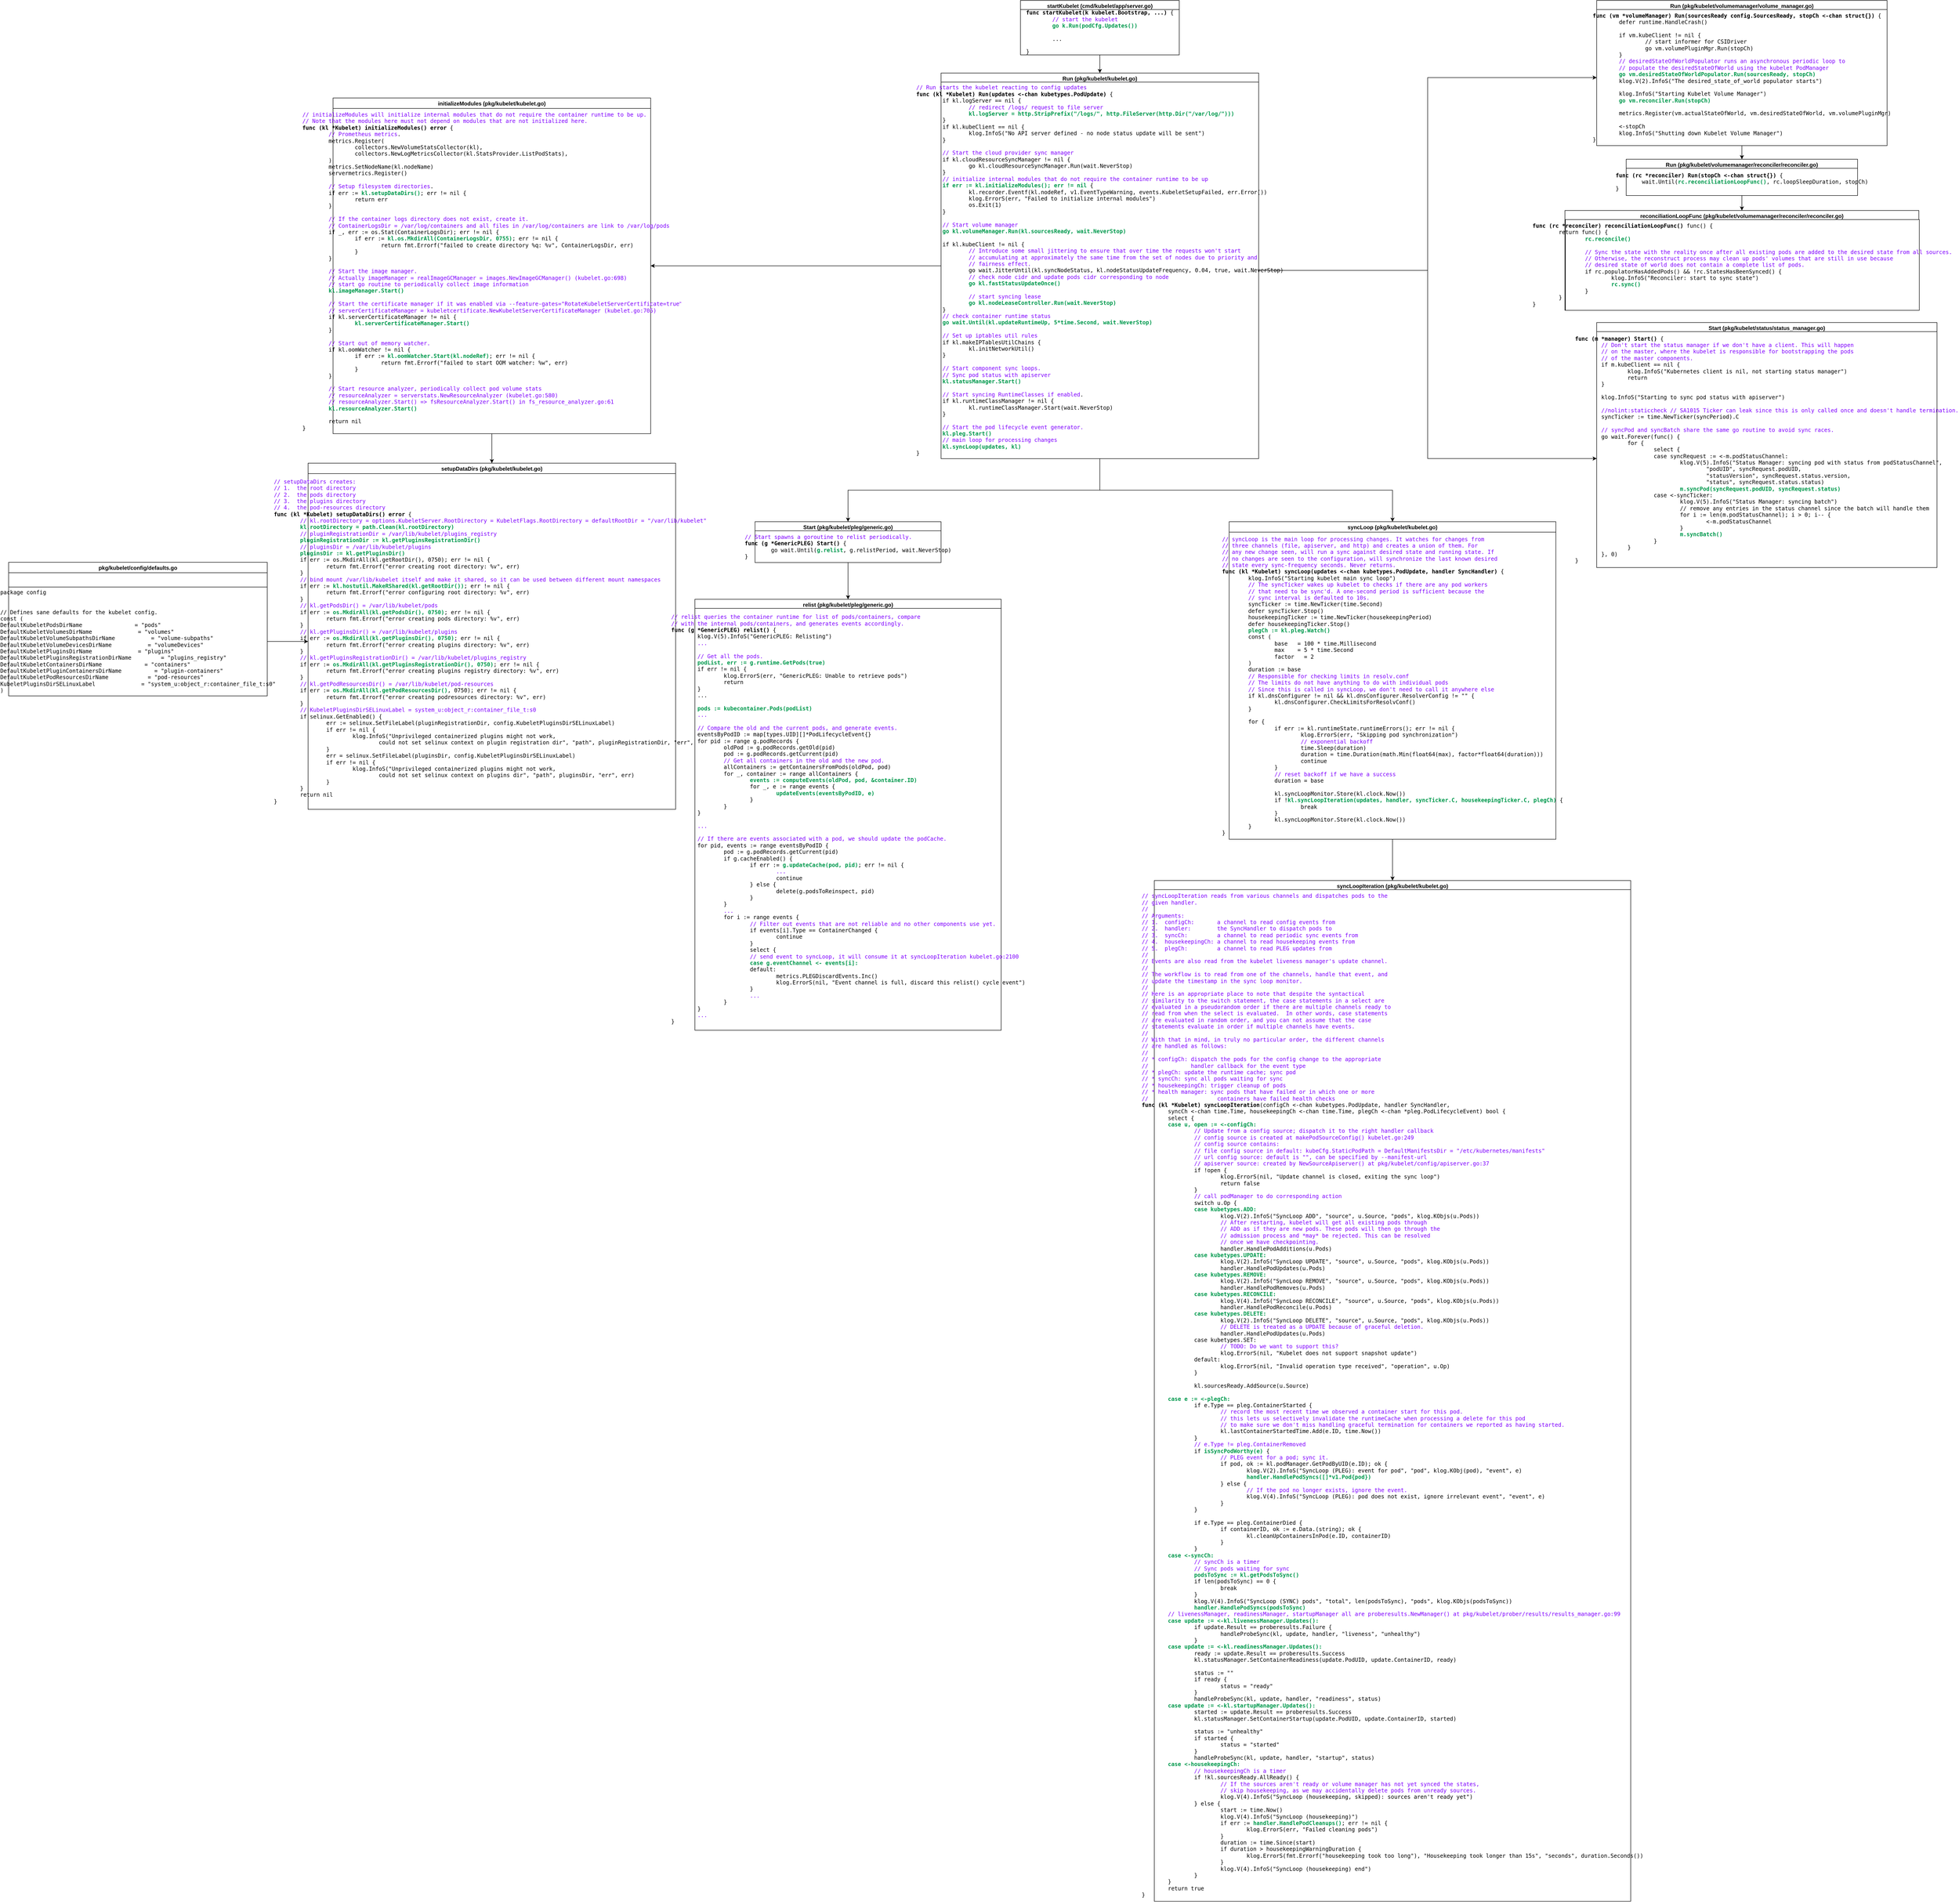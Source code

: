 <mxfile version="19.0.3" type="device"><diagram id="NTXkSaUdDqDTP8oRYGCi" name="第 1 页"><mxGraphModel dx="3903" dy="865" grid="1" gridSize="10" guides="1" tooltips="1" connect="1" arrows="1" fold="1" page="1" pageScale="1" pageWidth="827" pageHeight="1169" math="0" shadow="0"><root><mxCell id="0"/><mxCell id="1" parent="0"/><mxCell id="eeQLWXl9tjU2ej9taDaH-1" value="startKubelet (cmd/kubelet/app/server.go)" style="swimlane;" vertex="1" parent="1"><mxGeometry x="210" y="20" width="350" height="120" as="geometry"/></mxCell><mxCell id="eeQLWXl9tjU2ej9taDaH-2" value="&lt;pre style=&quot;text-align: justify;&quot;&gt;&lt;b&gt;func startKubelet(k kubelet.Bootstrap, ...)&lt;/b&gt; {&lt;div style=&quot;text-align: justify;&quot;&gt;&lt;span style=&quot;&quot;&gt;&#9;&lt;/span&gt;&lt;font color=&quot;#7f00ff&quot;&gt;// start the kubelet&lt;/font&gt;&lt;/div&gt;&lt;div style=&quot;text-align: justify;&quot;&gt;&lt;span style=&quot;&quot;&gt;&#9;&lt;/span&gt;&lt;b&gt;&lt;font color=&quot;#00994d&quot;&gt;go k.Run(podCfg.Updates())&lt;/font&gt;&lt;/b&gt;&lt;/div&gt;&lt;div style=&quot;text-align: justify;&quot;&gt;&lt;br&gt;&lt;/div&gt;&lt;div style=&quot;text-align: justify;&quot;&gt;&lt;span style=&quot;white-space: pre;&quot;&gt;&#9;&lt;/span&gt;...&lt;br&gt;&lt;/div&gt;&lt;div style=&quot;text-align: justify;&quot;&gt;&lt;br&gt;&lt;/div&gt;&lt;div style=&quot;text-align: justify;&quot;&gt;}&lt;/div&gt;&lt;/pre&gt;" style="rounded=0;whiteSpace=wrap;html=1;" vertex="1" parent="eeQLWXl9tjU2ej9taDaH-1"><mxGeometry y="20" width="350" height="100" as="geometry"/></mxCell><mxCell id="eeQLWXl9tjU2ej9taDaH-22" style="edgeStyle=orthogonalEdgeStyle;rounded=0;orthogonalLoop=1;jettySize=auto;html=1;exitX=0;exitY=0.5;exitDx=0;exitDy=0;entryX=1;entryY=0.5;entryDx=0;entryDy=0;fontColor=#7F00FF;" edge="1" parent="1" source="eeQLWXl9tjU2ej9taDaH-3" target="eeQLWXl9tjU2ej9taDaH-6"><mxGeometry relative="1" as="geometry"/></mxCell><mxCell id="eeQLWXl9tjU2ej9taDaH-3" value="Run (pkg/kubelet/kubelet.go)" style="swimlane;fontColor=#000000;" vertex="1" parent="1"><mxGeometry x="35" y="180" width="700" height="850" as="geometry"/></mxCell><mxCell id="eeQLWXl9tjU2ej9taDaH-4" value="&lt;pre style=&quot;text-align: justify;&quot;&gt;&lt;font color=&quot;#7f00ff&quot;&gt;// Run starts the kubelet reacting to config updates&lt;/font&gt;&lt;div style=&quot;text-align: justify;&quot;&gt;&lt;font color=&quot;#000000&quot;&gt;&lt;b&gt;func (kl *Kubelet) Run(updates &amp;lt;-chan kubetypes.PodUpdate)&lt;/b&gt; {&lt;/font&gt;&lt;/div&gt;&lt;div style=&quot;text-align: justify;&quot;&gt;&lt;font color=&quot;#000000&quot;&gt;&lt;span style=&quot;&quot;&gt;&#9;&lt;/span&gt;if kl.logServer == nil {&lt;/font&gt;&lt;/div&gt;&lt;div style=&quot;text-align: justify;&quot;&gt;&lt;span style=&quot;color: rgb(0, 0, 0);&quot;&gt;&#9;&lt;/span&gt;&lt;span style=&quot;color: rgb(0, 0, 0);&quot;&gt;&#9;&lt;/span&gt;&lt;font color=&quot;#7f00ff&quot;&gt;// redirect /logs/ request to file server&lt;/font&gt;&lt;font color=&quot;#000000&quot;&gt;&lt;br&gt;&lt;/font&gt;&lt;/div&gt;&lt;div style=&quot;text-align: justify;&quot;&gt;&lt;span style=&quot;color: rgb(0, 0, 0);&quot;&gt;&#9;&#9;&lt;/span&gt;&lt;b style=&quot;&quot;&gt;kl.logServer = http.StripPrefix(&quot;/logs/&quot;, http.FileServer(http.Dir(&quot;/var/log/&quot;)))&lt;/b&gt;&lt;/div&gt;&lt;div style=&quot;text-align: justify;&quot;&gt;&lt;font color=&quot;#000000&quot;&gt;&lt;span style=&quot;&quot;&gt;&#9;&lt;/span&gt;}&lt;/font&gt;&lt;/div&gt;&lt;div style=&quot;text-align: justify;&quot;&gt;&lt;font color=&quot;#000000&quot;&gt;&lt;span style=&quot;&quot;&gt;&#9;&lt;/span&gt;if kl.kubeClient == nil {&lt;/font&gt;&lt;/div&gt;&lt;div style=&quot;text-align: justify;&quot;&gt;&lt;font color=&quot;#000000&quot;&gt;&lt;span style=&quot;&quot;&gt;&#9;&#9;&lt;/span&gt;klog.InfoS(&quot;No API server defined - no node status update will be sent&quot;)&lt;/font&gt;&lt;/div&gt;&lt;div style=&quot;text-align: justify;&quot;&gt;&lt;font color=&quot;#000000&quot;&gt;&lt;span style=&quot;&quot;&gt;&#9;&lt;/span&gt;}&lt;/font&gt;&lt;/div&gt;&lt;div style=&quot;text-align: justify;&quot;&gt;&lt;font color=&quot;#000000&quot;&gt;&lt;br&gt;&lt;/font&gt;&lt;/div&gt;&lt;div style=&quot;text-align: justify;&quot;&gt;&lt;span style=&quot;color: rgb(0, 0, 0);&quot;&gt;&#9;&lt;/span&gt;&lt;font color=&quot;#7f00ff&quot;&gt;// Start the cloud provider sync manager&lt;/font&gt;&lt;/div&gt;&lt;div style=&quot;text-align: justify;&quot;&gt;&lt;font color=&quot;#000000&quot;&gt;&lt;span style=&quot;&quot;&gt;&#9;&lt;/span&gt;if kl.cloudResourceSyncManager != nil {&lt;/font&gt;&lt;/div&gt;&lt;div style=&quot;text-align: justify;&quot;&gt;&lt;font color=&quot;#000000&quot;&gt;&lt;span style=&quot;&quot;&gt;&#9;&#9;&lt;/span&gt;go kl.cloudResourceSyncManager.Run(wait.NeverStop)&lt;/font&gt;&lt;/div&gt;&lt;div style=&quot;text-align: justify;&quot;&gt;&lt;font color=&quot;#000000&quot;&gt;&lt;span style=&quot;&quot;&gt;&#9;&lt;/span&gt;}&lt;/font&gt;&lt;/div&gt;&lt;div style=&quot;text-align: justify;&quot;&gt;&lt;span style=&quot;color: rgb(0, 0, 0);&quot;&gt;&#9;&lt;/span&gt;&lt;font color=&quot;#7f00ff&quot;&gt;// &lt;span style=&quot;background-color: initial;&quot;&gt;initialize internal modules that do not require the container runtime to be up&lt;/span&gt;&lt;/font&gt;&lt;/div&gt;&lt;div style=&quot;text-align: justify;&quot;&gt;&lt;span style=&quot;color: rgb(0, 0, 0);&quot;&gt;&#9;&lt;/span&gt;&lt;b style=&quot;&quot;&gt;if err := kl.initializeModules(); err != nil&lt;/b&gt;&lt;font color=&quot;#000000&quot;&gt; {&lt;/font&gt;&lt;/div&gt;&lt;div style=&quot;text-align: justify;&quot;&gt;&lt;font color=&quot;#000000&quot;&gt;&lt;span style=&quot;&quot;&gt;&#9;&#9;&lt;/span&gt;kl.recorder.Eventf(kl.nodeRef, v1.EventTypeWarning, events.KubeletSetupFailed, err.Error())&lt;/font&gt;&lt;/div&gt;&lt;div style=&quot;text-align: justify;&quot;&gt;&lt;font color=&quot;#000000&quot;&gt;&lt;span style=&quot;&quot;&gt;&#9;&#9;&lt;/span&gt;klog.ErrorS(err, &quot;Failed to initialize internal modules&quot;)&lt;/font&gt;&lt;/div&gt;&lt;div style=&quot;text-align: justify;&quot;&gt;&lt;font color=&quot;#000000&quot;&gt;&lt;span style=&quot;&quot;&gt;&#9;&#9;&lt;/span&gt;os.Exit(1)&lt;/font&gt;&lt;/div&gt;&lt;div style=&quot;text-align: justify;&quot;&gt;&lt;font color=&quot;#000000&quot;&gt;&lt;span style=&quot;&quot;&gt;&#9;&lt;/span&gt;}&lt;/font&gt;&lt;/div&gt;&lt;div style=&quot;text-align: justify;&quot;&gt;&lt;font color=&quot;#000000&quot;&gt;&lt;br&gt;&lt;/font&gt;&lt;/div&gt;&lt;div style=&quot;text-align: justify;&quot;&gt;&lt;span style=&quot;color: rgb(0, 0, 0);&quot;&gt;&#9;&lt;/span&gt;&lt;font color=&quot;#7f00ff&quot;&gt;// Start volume manager&lt;/font&gt;&lt;/div&gt;&lt;div style=&quot;text-align: justify;&quot;&gt;&lt;span style=&quot;color: rgb(0, 0, 0);&quot;&gt;&#9;&lt;/span&gt;&lt;b style=&quot;&quot;&gt;go kl.volumeManager.Run(kl.sourcesReady, wait.NeverStop)&lt;/b&gt;&lt;/div&gt;&lt;div style=&quot;text-align: justify;&quot;&gt;&lt;font color=&quot;#000000&quot;&gt;&lt;br&gt;&lt;/font&gt;&lt;/div&gt;&lt;div style=&quot;text-align: justify;&quot;&gt;&lt;font color=&quot;#000000&quot;&gt;&lt;span style=&quot;&quot;&gt;&#9;&lt;/span&gt;if kl.kubeClient != nil {&lt;/font&gt;&lt;/div&gt;&lt;div style=&quot;text-align: justify;&quot;&gt;&lt;span style=&quot;color: rgb(0, 0, 0);&quot;&gt;&#9;&#9;&lt;/span&gt;&lt;font color=&quot;#7f00ff&quot;&gt;// Introduce some small jittering to ensure that over time the requests won't start&lt;/font&gt;&lt;/div&gt;&lt;div style=&quot;text-align: justify;&quot;&gt;&lt;font color=&quot;#7f00ff&quot;&gt;&lt;span style=&quot;&quot;&gt;&#9;&#9;&lt;/span&gt;// accumulating at approximately the same time from the set of nodes due to priority and&lt;/font&gt;&lt;/div&gt;&lt;div style=&quot;text-align: justify;&quot;&gt;&lt;font color=&quot;#7f00ff&quot;&gt;&#9;&#9;// fairness effect.&lt;/font&gt;&lt;/div&gt;&lt;div style=&quot;text-align: justify;&quot;&gt;&lt;font color=&quot;#000000&quot;&gt;&lt;span style=&quot;&quot;&gt;&#9;&#9;&lt;/span&gt;go wait.JitterUntil(kl.syncNodeStatus, kl.nodeStatusUpdateFrequency, 0.04, true, wait.NeverStop)&lt;/font&gt;&lt;/div&gt;&lt;div style=&quot;text-align: justify;&quot;&gt;&lt;span style=&quot;color: rgb(0, 0, 0); white-space: pre;&quot;&gt;&#9;&lt;/span&gt;&lt;span style=&quot;color: rgb(0, 0, 0); white-space: pre;&quot;&gt;&#9;&lt;/span&gt;&lt;font color=&quot;#7f00ff&quot;&gt;// check node cidr and update pods cidr corresponding to node&lt;/font&gt;&lt;font color=&quot;#000000&quot;&gt;&lt;br&gt;&lt;/font&gt;&lt;/div&gt;&lt;div style=&quot;text-align: justify;&quot;&gt;&lt;span style=&quot;color: rgb(0, 0, 0);&quot;&gt;&#9;&#9;&lt;/span&gt;&lt;b style=&quot;&quot;&gt;go kl.fastStatusUpdateOnce()&lt;/b&gt;&lt;/div&gt;&lt;div style=&quot;text-align: justify;&quot;&gt;&lt;font color=&quot;#000000&quot;&gt;&lt;br&gt;&lt;/font&gt;&lt;/div&gt;&lt;div style=&quot;text-align: justify;&quot;&gt;&lt;span style=&quot;color: rgb(0, 0, 0);&quot;&gt;&#9;&#9;&lt;/span&gt;&lt;font color=&quot;#7f00ff&quot;&gt;// start syncing lease&lt;/font&gt;&lt;/div&gt;&lt;div style=&quot;text-align: justify;&quot;&gt;&lt;span style=&quot;color: rgb(0, 0, 0);&quot;&gt;&#9;&#9;&lt;/span&gt;&lt;b style=&quot;&quot;&gt;go kl.nodeLeaseController.Run(wait.NeverStop)&lt;/b&gt;&lt;/div&gt;&lt;div style=&quot;text-align: justify;&quot;&gt;&lt;font color=&quot;#000000&quot;&gt;&lt;span style=&quot;&quot;&gt;&#9;&lt;/span&gt;}&lt;/font&gt;&lt;/div&gt;&lt;div style=&quot;text-align: justify;&quot;&gt;&lt;span style=&quot;color: rgb(0, 0, 0); white-space: pre;&quot;&gt;&#9;&lt;/span&gt;&lt;font color=&quot;#7f00ff&quot;&gt;// check container runtime status&lt;/font&gt;&lt;font color=&quot;#000000&quot;&gt;&lt;br&gt;&lt;/font&gt;&lt;/div&gt;&lt;div style=&quot;text-align: justify;&quot;&gt;&lt;span style=&quot;color: rgb(0, 0, 0);&quot;&gt;&#9;&lt;/span&gt;&lt;b style=&quot;&quot;&gt;go wait.Until(kl.updateRuntimeUp, 5*time.Second, wait.NeverStop)&lt;/b&gt;&lt;/div&gt;&lt;div style=&quot;text-align: justify;&quot;&gt;&lt;font color=&quot;#000000&quot;&gt;&lt;br&gt;&lt;/font&gt;&lt;/div&gt;&lt;div style=&quot;text-align: justify;&quot;&gt;&lt;span style=&quot;color: rgb(0, 0, 0);&quot;&gt;&#9;&lt;/span&gt;&lt;font color=&quot;#7f00ff&quot;&gt;// Set up iptables util rules&lt;/font&gt;&lt;/div&gt;&lt;div style=&quot;text-align: justify;&quot;&gt;&lt;font color=&quot;#000000&quot;&gt;&lt;span style=&quot;&quot;&gt;&#9;&lt;/span&gt;if kl.makeIPTablesUtilChains {&lt;/font&gt;&lt;/div&gt;&lt;div style=&quot;text-align: justify;&quot;&gt;&lt;font color=&quot;#000000&quot;&gt;&lt;span style=&quot;&quot;&gt;&#9;&#9;&lt;/span&gt;kl.initNetworkUtil()&lt;/font&gt;&lt;/div&gt;&lt;div style=&quot;text-align: justify;&quot;&gt;&lt;font color=&quot;#000000&quot;&gt;&lt;span style=&quot;&quot;&gt;&#9;&lt;/span&gt;}&lt;/font&gt;&lt;/div&gt;&lt;div style=&quot;text-align: justify;&quot;&gt;&lt;font color=&quot;#000000&quot;&gt;&lt;br&gt;&lt;/font&gt;&lt;/div&gt;&lt;div style=&quot;text-align: justify;&quot;&gt;&lt;span style=&quot;color: rgb(0, 0, 0);&quot;&gt;&#9;&lt;/span&gt;&lt;font color=&quot;#7f00ff&quot;&gt;// Start component sync loops.&lt;/font&gt;&lt;/div&gt;&lt;div style=&quot;text-align: justify;&quot;&gt;&lt;font color=&quot;#7f00ff&quot;&gt;&lt;span style=&quot;white-space: pre;&quot;&gt;&#9;&lt;/span&gt;// Sync pod status with apiserver&lt;br&gt;&lt;/font&gt;&lt;/div&gt;&lt;div style=&quot;text-align: justify;&quot;&gt;&lt;span style=&quot;color: rgb(0, 0, 0);&quot;&gt;&#9;&lt;/span&gt;&lt;b style=&quot;&quot;&gt;kl.statusManager.Start()&lt;/b&gt;&lt;/div&gt;&lt;div style=&quot;text-align: justify;&quot;&gt;&lt;font color=&quot;#000000&quot;&gt;&lt;br&gt;&lt;/font&gt;&lt;/div&gt;&lt;div style=&quot;text-align: justify;&quot;&gt;&lt;span style=&quot;color: rgb(0, 0, 0);&quot;&gt;&#9;&lt;/span&gt;&lt;font color=&quot;#7f00ff&quot;&gt;// Start syncing RuntimeClasses if enabled&lt;/font&gt;&lt;font color=&quot;#000000&quot;&gt;.&lt;/font&gt;&lt;/div&gt;&lt;div style=&quot;text-align: justify;&quot;&gt;&lt;font color=&quot;#000000&quot;&gt;&lt;span style=&quot;&quot;&gt;&#9;&lt;/span&gt;if kl.runtimeClassManager != nil {&lt;/font&gt;&lt;/div&gt;&lt;div style=&quot;text-align: justify;&quot;&gt;&lt;font color=&quot;#000000&quot;&gt;&lt;span style=&quot;&quot;&gt;&#9;&#9;&lt;/span&gt;kl.runtimeClassManager.Start(wait.NeverStop)&lt;/font&gt;&lt;/div&gt;&lt;div style=&quot;text-align: justify;&quot;&gt;&lt;font color=&quot;#000000&quot;&gt;&lt;span style=&quot;&quot;&gt;&#9;&lt;/span&gt;}&lt;/font&gt;&lt;/div&gt;&lt;div style=&quot;text-align: justify;&quot;&gt;&lt;font color=&quot;#000000&quot;&gt;&lt;br&gt;&lt;/font&gt;&lt;/div&gt;&lt;div style=&quot;text-align: justify;&quot;&gt;&lt;span style=&quot;color: rgb(0, 0, 0);&quot;&gt;&#9;&lt;/span&gt;&lt;font color=&quot;#7f00ff&quot;&gt;// Start the pod lifecycle event generator.&lt;/font&gt;&lt;/div&gt;&lt;div style=&quot;text-align: justify;&quot;&gt;&lt;span style=&quot;color: rgb(0, 0, 0);&quot;&gt;&#9;&lt;/span&gt;&lt;b style=&quot;&quot;&gt;kl.pleg.Start()&lt;/b&gt;&lt;/div&gt;&lt;div style=&quot;text-align: justify;&quot;&gt;&lt;span style=&quot;white-space: pre;&quot;&gt;&#9;&lt;/span&gt;&lt;font color=&quot;#7f00ff&quot;&gt;// main loop for processing changes&lt;/font&gt;&lt;br&gt;&lt;/div&gt;&lt;div style=&quot;text-align: justify;&quot;&gt;&lt;span style=&quot;color: rgb(0, 0, 0);&quot;&gt;&#9;&lt;/span&gt;&lt;b style=&quot;&quot;&gt;kl.syncLoop(updates, kl)&lt;/b&gt;&lt;/div&gt;&lt;div style=&quot;text-align: justify;&quot;&gt;&lt;font color=&quot;#000000&quot;&gt;}&lt;/font&gt;&lt;/div&gt;&lt;/pre&gt;" style="rounded=0;whiteSpace=wrap;html=1;fontColor=#00994D;" vertex="1" parent="eeQLWXl9tjU2ej9taDaH-3"><mxGeometry y="20" width="700" height="830" as="geometry"/></mxCell><mxCell id="eeQLWXl9tjU2ej9taDaH-5" style="edgeStyle=orthogonalEdgeStyle;rounded=0;orthogonalLoop=1;jettySize=auto;html=1;exitX=0.5;exitY=1;exitDx=0;exitDy=0;entryX=0.5;entryY=0;entryDx=0;entryDy=0;fontColor=#7F00FF;" edge="1" parent="1" source="eeQLWXl9tjU2ej9taDaH-2" target="eeQLWXl9tjU2ej9taDaH-3"><mxGeometry relative="1" as="geometry"/></mxCell><mxCell id="eeQLWXl9tjU2ej9taDaH-6" value="initializeModules (pkg/kubelet/kubelet.go)" style="swimlane;fontColor=#000000;" vertex="1" parent="1"><mxGeometry x="-1305" y="235" width="700" height="740" as="geometry"/></mxCell><mxCell id="eeQLWXl9tjU2ej9taDaH-7" value="&lt;pre style=&quot;text-align: justify;&quot;&gt;&lt;font color=&quot;#7f00ff&quot;&gt;// initializeModules will initialize internal modules that do not require the container runtime to be up.&lt;/font&gt;&lt;div style=&quot;text-align: justify;&quot;&gt;&lt;font color=&quot;#7f00ff&quot;&gt;// Note that the modules here must not depend on modules that are not initialized here.&lt;/font&gt;&lt;/div&gt;&lt;div style=&quot;text-align: justify;&quot;&gt;&lt;b&gt;func (kl *Kubelet) initializeModules() error&lt;/b&gt; {&lt;/div&gt;&lt;div style=&quot;text-align: justify;&quot;&gt;&lt;span style=&quot;&quot;&gt;&#9;&lt;/span&gt;&lt;font color=&quot;#7f00ff&quot;&gt;// Prometheus metrics&lt;/font&gt;.&lt;/div&gt;&lt;div style=&quot;text-align: justify;&quot;&gt;&lt;span style=&quot;&quot;&gt;&#9;&lt;/span&gt;metrics.Register(&lt;/div&gt;&lt;div style=&quot;text-align: justify;&quot;&gt;&lt;span style=&quot;&quot;&gt;&#9;&#9;&lt;/span&gt;collectors.NewVolumeStatsCollector(kl),&lt;/div&gt;&lt;div style=&quot;text-align: justify;&quot;&gt;&lt;span style=&quot;&quot;&gt;&#9;&#9;&lt;/span&gt;collectors.NewLogMetricsCollector(kl.StatsProvider.ListPodStats),&lt;/div&gt;&lt;div style=&quot;text-align: justify;&quot;&gt;&lt;span style=&quot;&quot;&gt;&#9;&lt;/span&gt;)&lt;/div&gt;&lt;div style=&quot;text-align: justify;&quot;&gt;&lt;span style=&quot;&quot;&gt;&#9;&lt;/span&gt;metrics.SetNodeName(kl.nodeName)&lt;/div&gt;&lt;div style=&quot;text-align: justify;&quot;&gt;&lt;span style=&quot;&quot;&gt;&#9;&lt;/span&gt;servermetrics.Register()&lt;/div&gt;&lt;div style=&quot;text-align: justify;&quot;&gt;&lt;br&gt;&lt;/div&gt;&lt;div style=&quot;text-align: justify;&quot;&gt;&lt;span style=&quot;&quot;&gt;&#9;&lt;/span&gt;&lt;font color=&quot;#7f00ff&quot;&gt;// Setup filesystem directories&lt;/font&gt;.&lt;/div&gt;&lt;div style=&quot;text-align: justify;&quot;&gt;&lt;span style=&quot;&quot;&gt;&#9;&lt;/span&gt;if err := &lt;b&gt;&lt;font color=&quot;#00994d&quot;&gt;kl.setupDataDirs()&lt;/font&gt;&lt;/b&gt;; err != nil {&lt;/div&gt;&lt;div style=&quot;text-align: justify;&quot;&gt;&lt;span style=&quot;&quot;&gt;&#9;&#9;&lt;/span&gt;return err&lt;/div&gt;&lt;div style=&quot;text-align: justify;&quot;&gt;&lt;span style=&quot;&quot;&gt;&#9;&lt;/span&gt;}&lt;/div&gt;&lt;div style=&quot;text-align: justify;&quot;&gt;&lt;br&gt;&lt;/div&gt;&lt;div style=&quot;text-align: justify;&quot;&gt;&lt;span style=&quot;&quot;&gt;&#9;&lt;/span&gt;&lt;font color=&quot;#7f00ff&quot;&gt;// If the container logs directory does not exist, create it.&lt;/font&gt;&lt;/div&gt;&lt;div style=&quot;text-align: justify;&quot;&gt;&lt;font color=&quot;#7f00ff&quot;&gt;&lt;span style=&quot;&quot;&gt;&#9;&lt;/span&gt;// &lt;/font&gt;&lt;span style=&quot;background-color: initial;&quot;&gt;&lt;font color=&quot;#7f00ff&quot;&gt;ContainerLogsDir = &lt;/font&gt;&lt;/span&gt;&lt;span style=&quot;background-color: initial;&quot;&gt;&lt;font color=&quot;#7f00ff&quot;&gt;/var/log/containers and all files in &lt;/font&gt;&lt;/span&gt;&lt;span style=&quot;background-color: initial;&quot;&gt;&lt;font color=&quot;#7f00ff&quot;&gt;/var/log/containers are link to /var/log/pods&lt;/font&gt;&lt;/span&gt;&lt;/div&gt;&lt;div style=&quot;text-align: justify;&quot;&gt;&lt;span style=&quot;&quot;&gt;&#9;&lt;/span&gt;if _, err := os.Stat(ContainerLogsDir); err != nil {&lt;/div&gt;&lt;div style=&quot;text-align: justify;&quot;&gt;&lt;span style=&quot;&quot;&gt;&#9;&#9;&lt;/span&gt;if err := &lt;b&gt;&lt;font color=&quot;#00994d&quot;&gt;kl.os.MkdirAll(ContainerLogsDir, 0755)&lt;/font&gt;&lt;/b&gt;; err != nil {&lt;/div&gt;&lt;div style=&quot;text-align: justify;&quot;&gt;&lt;span style=&quot;&quot;&gt;&#9;&#9;&#9;&lt;/span&gt;return fmt.Errorf(&quot;failed to create directory %q: %v&quot;, ContainerLogsDir, err)&lt;/div&gt;&lt;div style=&quot;text-align: justify;&quot;&gt;&lt;span style=&quot;&quot;&gt;&#9;&#9;&lt;/span&gt;}&lt;/div&gt;&lt;div style=&quot;text-align: justify;&quot;&gt;&lt;span style=&quot;&quot;&gt;&#9;&lt;/span&gt;}&lt;/div&gt;&lt;div style=&quot;text-align: justify;&quot;&gt;&lt;br&gt;&lt;/div&gt;&lt;div style=&quot;text-align: justify;&quot;&gt;&lt;span style=&quot;&quot;&gt;&#9;&lt;/span&gt;&lt;font color=&quot;#7f00ff&quot;&gt;// Start the image manager.&lt;/font&gt;&lt;/div&gt;&lt;div style=&quot;text-align: justify;&quot;&gt;&lt;font color=&quot;#7f00ff&quot;&gt;&lt;span style=&quot;&quot;&gt;&#9;&lt;/span&gt;// Actually &lt;/font&gt;&lt;span style=&quot;background-color: initial;&quot;&gt;&lt;font color=&quot;#7f00ff&quot;&gt;imageManager = &lt;/font&gt;&lt;/span&gt;&lt;span style=&quot;background-color: initial;&quot;&gt;&lt;font color=&quot;#7f00ff&quot;&gt;realImageGCManager = &lt;/font&gt;&lt;/span&gt;&lt;span style=&quot;background-color:&quot;&gt;&lt;font color=&quot;#7f00ff&quot;&gt;images.NewImageGCManager() (kubelet.go:698)&lt;/font&gt;&lt;/span&gt;&lt;/div&gt;&lt;div style=&quot;text-align: justify;&quot;&gt;&lt;span style=&quot;background-color:&quot;&gt;&lt;font color=&quot;#7f00ff&quot;&gt;&lt;span style=&quot;&quot;&gt;&#9;&lt;/span&gt;// start go routine to periodically collect image information&lt;br&gt;&lt;/font&gt;&lt;/span&gt;&lt;/div&gt;&lt;div style=&quot;text-align: justify;&quot;&gt;&lt;span style=&quot;&quot;&gt;&#9;&lt;/span&gt;&lt;b&gt;&lt;font color=&quot;#00994d&quot;&gt;kl.imageManager.Start()&lt;/font&gt;&lt;/b&gt;&lt;/div&gt;&lt;div style=&quot;text-align: justify;&quot;&gt;&lt;br&gt;&lt;/div&gt;&lt;div style=&quot;text-align: justify;&quot;&gt;&lt;span style=&quot;&quot;&gt;&#9;&lt;/span&gt;&lt;font color=&quot;#7f00ff&quot;&gt;// Start the certificate manager if it was enabled via --feature-gates=&quot;&lt;/font&gt;&lt;span style=&quot;background-color: initial;&quot;&gt;&lt;font color=&quot;#7f00ff&quot;&gt;RotateKubeletServerCertificate=true&lt;/font&gt;&lt;/span&gt;&lt;span style=&quot;color: rgb(127, 0, 255); background-color: initial; font-family: Helvetica;&quot;&gt;&quot;&lt;/span&gt;&lt;/div&gt;&lt;div style=&quot;text-align: justify;&quot;&gt;&lt;span style=&quot;&quot;&gt;&#9;&lt;/span&gt;&lt;font color=&quot;#7f00ff&quot;&gt;// serverCertificateManager = kubeletcertificate.NewKubeletServerCertificateManager (kubelet.go:705)&lt;/font&gt;&lt;/div&gt;&lt;div style=&quot;text-align: justify;&quot;&gt;&lt;span style=&quot;&quot;&gt;&#9;&lt;/span&gt;if kl.serverCertificateManager != nil {&lt;/div&gt;&lt;div style=&quot;text-align: justify;&quot;&gt;&lt;span style=&quot;&quot;&gt;&#9;&#9;&lt;/span&gt;&lt;b&gt;&lt;font color=&quot;#00994d&quot;&gt;kl.serverCertificateManager.Start()&lt;/font&gt;&lt;/b&gt;&lt;/div&gt;&lt;div style=&quot;text-align: justify;&quot;&gt;&lt;span style=&quot;&quot;&gt;&#9;&lt;/span&gt;}&lt;/div&gt;&lt;div style=&quot;text-align: justify;&quot;&gt;&lt;br&gt;&lt;/div&gt;&lt;div style=&quot;text-align: justify;&quot;&gt;&lt;span style=&quot;&quot;&gt;&#9;&lt;/span&gt;&lt;font color=&quot;#7f00ff&quot;&gt;// Start out of memory watcher.&lt;/font&gt;&lt;/div&gt;&lt;div style=&quot;text-align: justify;&quot;&gt;&lt;span style=&quot;&quot;&gt;&#9;&lt;/span&gt;if kl.oomWatcher != nil {&lt;/div&gt;&lt;div style=&quot;text-align: justify;&quot;&gt;&lt;span style=&quot;&quot;&gt;&#9;&#9;&lt;/span&gt;if err := &lt;b&gt;&lt;font color=&quot;#00994d&quot;&gt;kl.oomWatcher.Start(kl.nodeRef)&lt;/font&gt;&lt;/b&gt;; err != nil {&lt;/div&gt;&lt;div style=&quot;text-align: justify;&quot;&gt;&lt;span style=&quot;&quot;&gt;&#9;&#9;&#9;&lt;/span&gt;return fmt.Errorf(&quot;failed to start OOM watcher: %w&quot;, err)&lt;/div&gt;&lt;div style=&quot;text-align: justify;&quot;&gt;&lt;span style=&quot;&quot;&gt;&#9;&#9;&lt;/span&gt;}&lt;/div&gt;&lt;div style=&quot;text-align: justify;&quot;&gt;&lt;span style=&quot;&quot;&gt;&#9;&lt;/span&gt;}&lt;/div&gt;&lt;div style=&quot;text-align: justify;&quot;&gt;&lt;br&gt;&lt;/div&gt;&lt;div style=&quot;text-align: justify;&quot;&gt;&lt;span style=&quot;&quot;&gt;&#9;&lt;/span&gt;&lt;font color=&quot;#7f00ff&quot;&gt;// Start resource analyzer, periodically collect pod volume stats&lt;/font&gt;&lt;/div&gt;&lt;div style=&quot;text-align: justify;&quot;&gt;&lt;font color=&quot;#7f00ff&quot;&gt;&lt;span style=&quot;&quot;&gt;&#9;&lt;/span&gt;// &lt;/font&gt;&lt;span style=&quot;background-color: initial;&quot;&gt;&lt;font color=&quot;#7f00ff&quot;&gt;resourceAnalyzer = serverstats.NewResourceAnalyzer (kubelet.go:580)&lt;/font&gt;&lt;/span&gt;&lt;/div&gt;&lt;div style=&quot;text-align: justify;&quot;&gt;&lt;span style=&quot;background-color: initial;&quot;&gt;&lt;font color=&quot;#7f00ff&quot;&gt;&lt;span style=&quot;&quot;&gt;&#9;&lt;/span&gt;// resourceAnalyzer.Start() =&amp;gt; &lt;/font&gt;&lt;/span&gt;&lt;span style=&quot;background-color: initial;&quot;&gt;&lt;font color=&quot;#7f00ff&quot;&gt;fsResourceAnalyzer.Start() in fs_resource_analyzer.go:61&lt;/font&gt;&lt;/span&gt;&lt;/div&gt;&lt;div style=&quot;text-align: justify;&quot;&gt;&lt;span style=&quot;&quot;&gt;&#9;&lt;/span&gt;&lt;b&gt;&lt;font color=&quot;#00994d&quot;&gt;kl.resourceAnalyzer.Start()&lt;/font&gt;&lt;/b&gt;&lt;/div&gt;&lt;div style=&quot;text-align: justify;&quot;&gt;&lt;br&gt;&lt;/div&gt;&lt;div style=&quot;text-align: justify;&quot;&gt;&lt;span style=&quot;&quot;&gt;&#9;&lt;/span&gt;return nil&lt;/div&gt;&lt;div style=&quot;text-align: justify;&quot;&gt;}&lt;/div&gt;&lt;/pre&gt;" style="rounded=0;whiteSpace=wrap;html=1;fontColor=#000000;" vertex="1" parent="eeQLWXl9tjU2ej9taDaH-6"><mxGeometry y="23" width="700" height="717" as="geometry"/></mxCell><mxCell id="eeQLWXl9tjU2ej9taDaH-8" value="setupDataDirs (pkg/kubelet/kubelet.go)" style="swimlane;fontColor=#000000;" vertex="1" parent="1"><mxGeometry x="-1360" y="1040" width="810" height="760" as="geometry"/></mxCell><mxCell id="eeQLWXl9tjU2ej9taDaH-9" value="&lt;pre style=&quot;text-align: justify;&quot;&gt;&lt;font color=&quot;#7f00ff&quot;&gt;// setupDataDirs creates:&lt;/font&gt;&lt;div style=&quot;text-align: justify;&quot;&gt;&lt;font color=&quot;#7f00ff&quot;&gt;// 1.&amp;nbsp; the root directory&lt;/font&gt;&lt;/div&gt;&lt;div style=&quot;text-align: justify;&quot;&gt;&lt;font color=&quot;#7f00ff&quot;&gt;// 2.&amp;nbsp; the pods directory&lt;/font&gt;&lt;/div&gt;&lt;div style=&quot;text-align: justify;&quot;&gt;&lt;font color=&quot;#7f00ff&quot;&gt;// 3.&amp;nbsp; the plugins directory&lt;/font&gt;&lt;/div&gt;&lt;div style=&quot;text-align: justify;&quot;&gt;&lt;font color=&quot;#7f00ff&quot;&gt;// 4.&amp;nbsp; the pod-resources directory&lt;/font&gt;&lt;/div&gt;&lt;div style=&quot;text-align: justify;&quot;&gt;&lt;b&gt;func (kl *Kubelet) setupDataDirs() error&lt;/b&gt; {&lt;/div&gt;&lt;div style=&quot;text-align: justify;&quot;&gt;&lt;span style=&quot;&quot;&gt;&#9;&lt;/span&gt;&lt;font color=&quot;#7f00ff&quot;&gt;// kl.rootDirectory = options.KubeletServer.RootDirectory = KubeletFlags.RootDirectory = defaultRootDir = &quot;/var/lib/kubelet&quot;&lt;/font&gt;&lt;br&gt;&lt;/div&gt;&lt;div style=&quot;text-align: justify;&quot;&gt;&lt;span style=&quot;&quot;&gt;&#9;&lt;/span&gt;&lt;b&gt;&lt;font color=&quot;#00994d&quot;&gt;kl.rootDirectory = path.Clean(kl.rootDirectory)&lt;/font&gt;&lt;/b&gt;&lt;/div&gt;&lt;div style=&quot;text-align: justify;&quot;&gt;&lt;span style=&quot;&quot;&gt;&#9;&lt;/span&gt;&lt;font color=&quot;#7f00ff&quot;&gt;// pluginRegistrationDir = /var/lib/kubelet/plugins_registry&lt;/font&gt;&lt;br&gt;&lt;/div&gt;&lt;div style=&quot;text-align: justify;&quot;&gt;&lt;span style=&quot;&quot;&gt;&#9;&lt;/span&gt;&lt;b&gt;&lt;font color=&quot;#00994d&quot;&gt;pluginRegistrationDir := kl.getPluginsRegistrationDir()&lt;/font&gt;&lt;/b&gt;&lt;/div&gt;&lt;div style=&quot;text-align: justify;&quot;&gt;&lt;span style=&quot;&quot;&gt;&#9;&lt;/span&gt;&lt;font color=&quot;#7f00ff&quot;&gt;// pluginsDir = /var/lib/kubelet/plugins&lt;/font&gt;&lt;br&gt;&lt;/div&gt;&lt;div style=&quot;text-align: justify;&quot;&gt;&lt;span style=&quot;&quot;&gt;&#9;&lt;/span&gt;&lt;b&gt;&lt;font color=&quot;#00994d&quot;&gt;pluginsDir := kl.getPluginsDir()&lt;/font&gt;&lt;/b&gt;&lt;/div&gt;&lt;div style=&quot;text-align: justify;&quot;&gt;&lt;span style=&quot;&quot;&gt;&#9;&lt;/span&gt;if err := os.MkdirAll(kl.getRootDir(), 0750); err != nil {&lt;/div&gt;&lt;div style=&quot;text-align: justify;&quot;&gt;&lt;span style=&quot;&quot;&gt;&#9;&#9;&lt;/span&gt;return fmt.Errorf(&quot;error creating root directory: %v&quot;, err)&lt;/div&gt;&lt;div style=&quot;text-align: justify;&quot;&gt;&lt;span style=&quot;&quot;&gt;&#9;&lt;/span&gt;}&lt;/div&gt;&lt;div style=&quot;text-align: justify;&quot;&gt;&lt;span style=&quot;&quot;&gt;&#9;&lt;/span&gt;&lt;font color=&quot;#7f00ff&quot;&gt;// bind mount /var/lib/kubelet itself and make it shared, so it can be used between different mount namespaces&lt;/font&gt;&lt;br&gt;&lt;/div&gt;&lt;div style=&quot;text-align: justify;&quot;&gt;&lt;span style=&quot;&quot;&gt;&#9;&lt;/span&gt;if err := &lt;b&gt;&lt;font color=&quot;#00994d&quot;&gt;kl.hostutil.MakeRShared(kl.getRootDir())&lt;/font&gt;&lt;/b&gt;; err != nil {&lt;/div&gt;&lt;div style=&quot;text-align: justify;&quot;&gt;&lt;span style=&quot;&quot;&gt;&#9;&#9;&lt;/span&gt;return fmt.Errorf(&quot;error configuring root directory: %v&quot;, err)&lt;/div&gt;&lt;div style=&quot;text-align: justify;&quot;&gt;&lt;span style=&quot;&quot;&gt;&#9;&lt;/span&gt;}&lt;/div&gt;&lt;div style=&quot;text-align: justify;&quot;&gt;&lt;span style=&quot;&quot;&gt;&#9;&lt;/span&gt;&lt;font color=&quot;#7f00ff&quot;&gt;// kl.getPodsDir() = /var/lib/kubelet/pods&lt;/font&gt;&lt;br&gt;&lt;/div&gt;&lt;div style=&quot;text-align: justify;&quot;&gt;&lt;span style=&quot;&quot;&gt;&#9;&lt;/span&gt;if err := &lt;b&gt;&lt;font color=&quot;#00994d&quot;&gt;os.MkdirAll(kl.getPodsDir(), 0750)&lt;/font&gt;&lt;/b&gt;; err != nil {&lt;/div&gt;&lt;div style=&quot;text-align: justify;&quot;&gt;&lt;span style=&quot;&quot;&gt;&#9;&#9;&lt;/span&gt;return fmt.Errorf(&quot;error creating pods directory: %v&quot;, err)&lt;/div&gt;&lt;div style=&quot;text-align: justify;&quot;&gt;&lt;span style=&quot;&quot;&gt;&#9;&lt;/span&gt;}&lt;/div&gt;&lt;div style=&quot;text-align: justify;&quot;&gt;&lt;span style=&quot;&quot;&gt;&#9;&lt;/span&gt;&lt;font color=&quot;#7f00ff&quot;&gt;// kl.getPluginsDir() = /var/lib/kubelet/plugins&lt;/font&gt;&lt;br&gt;&lt;/div&gt;&lt;div style=&quot;text-align: justify;&quot;&gt;&lt;span style=&quot;&quot;&gt;&#9;&lt;/span&gt;if err := &lt;b&gt;&lt;font color=&quot;#00994d&quot;&gt;os.MkdirAll(kl.getPluginsDir(), 0750)&lt;/font&gt;&lt;/b&gt;; err != nil {&lt;/div&gt;&lt;div style=&quot;text-align: justify;&quot;&gt;&lt;span style=&quot;&quot;&gt;&#9;&#9;&lt;/span&gt;return fmt.Errorf(&quot;error creating plugins directory: %v&quot;, err)&lt;/div&gt;&lt;div style=&quot;text-align: justify;&quot;&gt;&lt;span style=&quot;&quot;&gt;&#9;&lt;/span&gt;}&lt;/div&gt;&lt;div style=&quot;text-align: justify;&quot;&gt;&lt;span style=&quot;&quot;&gt;&#9;&lt;/span&gt;&lt;font color=&quot;#7f00ff&quot;&gt;// kl.getPluginsRegistrationDir() = /var/lib/kubelet/plugins_registry&lt;/font&gt;&lt;br&gt;&lt;/div&gt;&lt;div style=&quot;text-align: justify;&quot;&gt;&lt;span style=&quot;&quot;&gt;&#9;&lt;/span&gt;if err := &lt;b&gt;&lt;font color=&quot;#00994d&quot;&gt;os.MkdirAll(kl.getPluginsRegistrationDir(), 0750)&lt;/font&gt;&lt;/b&gt;; err != nil {&lt;/div&gt;&lt;div style=&quot;text-align: justify;&quot;&gt;&lt;span style=&quot;&quot;&gt;&#9;&#9;&lt;/span&gt;return fmt.Errorf(&quot;error creating plugins registry directory: %v&quot;, err)&lt;/div&gt;&lt;div style=&quot;text-align: justify;&quot;&gt;&lt;span style=&quot;&quot;&gt;&#9;&lt;/span&gt;}&lt;/div&gt;&lt;div style=&quot;text-align: justify;&quot;&gt;&lt;span style=&quot;&quot;&gt;&#9;&lt;/span&gt;&lt;font color=&quot;#7f00ff&quot;&gt;// kl.getPodResourcesDir() = /var/lib/kubelet/pod-resources&lt;/font&gt;&lt;br&gt;&lt;/div&gt;&lt;div style=&quot;text-align: justify;&quot;&gt;&lt;span style=&quot;&quot;&gt;&#9;&lt;/span&gt;if err := &lt;b&gt;&lt;font color=&quot;#00994d&quot;&gt;os.MkdirAll(kl.getPodResourcesDir()&lt;/font&gt;&lt;/b&gt;, 0750); err != nil {&lt;/div&gt;&lt;div style=&quot;text-align: justify;&quot;&gt;&lt;span style=&quot;&quot;&gt;&#9;&#9;&lt;/span&gt;return fmt.Errorf(&quot;error creating podresources directory: %v&quot;, err)&lt;/div&gt;&lt;div style=&quot;text-align: justify;&quot;&gt;&lt;span style=&quot;&quot;&gt;&#9;&lt;/span&gt;}&lt;/div&gt;&lt;div style=&quot;text-align: justify;&quot;&gt;&lt;span style=&quot;&quot;&gt;&#9;&lt;/span&gt;&lt;font color=&quot;#7f00ff&quot;&gt;// KubeletPluginsDirSELinuxLabel = system_u:object_r:container_file_t:s0&lt;/font&gt;&lt;br&gt;&lt;/div&gt;&lt;div style=&quot;text-align: justify;&quot;&gt;&lt;span style=&quot;&quot;&gt;&#9;&lt;/span&gt;if selinux.GetEnabled() {&lt;/div&gt;&lt;div style=&quot;text-align: justify;&quot;&gt;&lt;span style=&quot;&quot;&gt;&#9;&#9;&lt;/span&gt;err := selinux.SetFileLabel(pluginRegistrationDir, config.KubeletPluginsDirSELinuxLabel)&lt;/div&gt;&lt;div style=&quot;text-align: justify;&quot;&gt;&lt;span style=&quot;&quot;&gt;&#9;&#9;&lt;/span&gt;if err != nil {&lt;/div&gt;&lt;div style=&quot;text-align: justify;&quot;&gt;&lt;span style=&quot;&quot;&gt;&#9;&#9;&#9;&lt;/span&gt;klog.InfoS(&quot;Unprivileged containerized plugins might not work, &lt;/div&gt;&lt;div style=&quot;text-align: justify;&quot;&gt;&lt;span style=&quot;&quot;&gt;&#9;&lt;/span&gt;&lt;span style=&quot;&quot;&gt;&#9;&lt;/span&gt;&lt;span style=&quot;&quot;&gt;&#9;&lt;span style=&quot;&quot;&gt;&#9;&lt;/span&gt;&lt;/span&gt;could not set selinux context on plugin registration dir&quot;, &quot;path&quot;, pluginRegistrationDir, &quot;err&quot;, err)&lt;/div&gt;&lt;div style=&quot;text-align: justify;&quot;&gt;&lt;span style=&quot;&quot;&gt;&#9;&#9;&lt;/span&gt;}&lt;/div&gt;&lt;div style=&quot;text-align: justify;&quot;&gt;&lt;span style=&quot;&quot;&gt;&#9;&#9;&lt;/span&gt;err = selinux.SetFileLabel(pluginsDir, config.KubeletPluginsDirSELinuxLabel)&lt;/div&gt;&lt;div style=&quot;text-align: justify;&quot;&gt;&lt;span style=&quot;&quot;&gt;&#9;&#9;&lt;/span&gt;if err != nil {&lt;/div&gt;&lt;div style=&quot;text-align: justify;&quot;&gt;&lt;span style=&quot;&quot;&gt;&#9;&#9;&#9;&lt;/span&gt;klog.InfoS(&quot;Unprivileged containerized plugins might not work, &lt;/div&gt;&lt;div style=&quot;text-align: justify;&quot;&gt;&lt;span style=&quot;&quot;&gt;&#9;&lt;/span&gt;&lt;span style=&quot;&quot;&gt;&#9;&lt;/span&gt;&lt;span style=&quot;&quot;&gt;&#9;&lt;span style=&quot;&quot;&gt;&#9;&lt;/span&gt;&lt;/span&gt;could not set selinux context on plugins dir&quot;, &quot;path&quot;, pluginsDir, &quot;err&quot;, err)&lt;/div&gt;&lt;div style=&quot;text-align: justify;&quot;&gt;&lt;span style=&quot;&quot;&gt;&#9;&#9;&lt;/span&gt;}&lt;/div&gt;&lt;div style=&quot;text-align: justify;&quot;&gt;&lt;span style=&quot;&quot;&gt;&#9;&lt;/span&gt;}&lt;/div&gt;&lt;div style=&quot;text-align: justify;&quot;&gt;&lt;span style=&quot;&quot;&gt;&#9;&lt;/span&gt;return nil&lt;/div&gt;&lt;div style=&quot;text-align: justify;&quot;&gt;}&lt;/div&gt;&lt;/pre&gt;" style="rounded=0;whiteSpace=wrap;html=1;fontColor=#000000;" vertex="1" parent="eeQLWXl9tjU2ej9taDaH-8"><mxGeometry y="23" width="810" height="740" as="geometry"/></mxCell><mxCell id="eeQLWXl9tjU2ej9taDaH-10" value="pkg/kubelet/config/defaults.go" style="swimlane;fontColor=#000000;" vertex="1" parent="1"><mxGeometry x="-2020" y="1258.5" width="570" height="263" as="geometry"/></mxCell><mxCell id="eeQLWXl9tjU2ej9taDaH-11" value="&lt;pre style=&quot;text-align: justify;&quot;&gt;&lt;span style=&quot;background-color: initial;&quot;&gt;package config&lt;/span&gt;&lt;div style=&quot;text-align: justify;&quot;&gt;&lt;br&gt;&lt;/div&gt;&lt;div style=&quot;text-align: justify;&quot;&gt;&lt;br&gt;&lt;/div&gt;&lt;div style=&quot;text-align: justify;&quot;&gt;&lt;span style=&quot;background-color: initial;&quot;&gt;// Defines sane defaults for the kubelet config.&lt;/span&gt;&lt;/div&gt;&lt;div style=&quot;text-align: justify;&quot;&gt;&lt;span style=&quot;background-color: initial;&quot;&gt;const (&lt;/span&gt;&lt;/div&gt;&lt;div style=&quot;text-align: justify;&quot;&gt;&lt;span style=&quot;background-color: initial;&quot;&gt;DefaultKubeletPodsDirName&amp;nbsp; &amp;nbsp; &amp;nbsp; &amp;nbsp; &amp;nbsp; &amp;nbsp; &amp;nbsp; &amp;nbsp; = &quot;pods&quot;&lt;/span&gt;&lt;/div&gt;&lt;div style=&quot;text-align: justify;&quot;&gt;&lt;span style=&quot;background-color: initial;&quot;&gt;DefaultKubeletVolumesDirName&amp;nbsp; &amp;nbsp; &amp;nbsp; &amp;nbsp; &amp;nbsp; &amp;nbsp;  &amp;nbsp;= &quot;volumes&quot;&lt;/span&gt;&lt;/div&gt;&lt;div style=&quot;text-align: justify;&quot;&gt;&lt;span style=&quot;background-color: initial;&quot;&gt;DefaultKubeletVolumeSubpathsDirName&amp;nbsp; &amp;nbsp; &amp;nbsp;      = &quot;volume-subpaths&quot;&lt;/span&gt;&lt;/div&gt;&lt;div style=&quot;text-align: justify;&quot;&gt;&lt;span style=&quot;background-color: initial;&quot;&gt;DefaultKubeletVolumeDevicesDirName&amp;nbsp; &amp;nbsp; &amp;nbsp; &amp;nbsp;    = &quot;volumeDevices&quot;&lt;/span&gt;&lt;/div&gt;&lt;div style=&quot;text-align: justify;&quot;&gt;&lt;span style=&quot;background-color: initial;&quot;&gt;DefaultKubeletPluginsDirName&amp;nbsp; &amp;nbsp; &amp;nbsp; &amp;nbsp; &amp;nbsp; &amp;nbsp;  &amp;nbsp;= &quot;plugins&quot;&lt;/span&gt;&lt;/div&gt;&lt;div style=&quot;text-align: justify;&quot;&gt;&lt;span style=&quot;background-color: initial;&quot;&gt;DefaultKubeletPluginsRegistrationDirName         = &quot;plugins_registry&quot;&lt;/span&gt;&lt;/div&gt;&lt;div style=&quot;text-align: justify;&quot;&gt;&lt;span style=&quot;background-color: initial;&quot;&gt;DefaultKubeletContainersDirName&amp;nbsp; &amp;nbsp; &amp;nbsp; &amp;nbsp; &amp;nbsp;    = &quot;containers&quot;&lt;/span&gt;&lt;/div&gt;&lt;div style=&quot;text-align: justify;&quot;&gt;&lt;span style=&quot;background-color: initial;&quot;&gt;DefaultKubeletPluginContainersDirName&amp;nbsp; &amp;nbsp;       = &quot;plugin-containers&quot;&lt;/span&gt;&lt;/div&gt;&lt;div style=&quot;text-align: justify;&quot;&gt;&lt;span style=&quot;background-color: initial;&quot;&gt;DefaultKubeletPodResourcesDirName&amp;nbsp; &amp;nbsp; &amp;nbsp; &amp;nbsp;     = &quot;pod-resources&quot;&lt;/span&gt;&lt;/div&gt;&lt;div style=&quot;text-align: justify;&quot;&gt;&lt;span style=&quot;background-color: initial;&quot;&gt;KubeletPluginsDirSELinuxLabel&amp;nbsp; &amp;nbsp; &amp;nbsp; &amp;nbsp; &amp;nbsp; &amp;nbsp;   = &quot;system_u:object_r:container_file_t:s0&quot;&lt;/span&gt;&lt;/div&gt;&lt;div style=&quot;text-align: justify;&quot;&gt;&lt;span style=&quot;background-color: initial;&quot;&gt;)&lt;/span&gt;&lt;/div&gt;&lt;/pre&gt;" style="rounded=0;whiteSpace=wrap;html=1;fontColor=#000000;" vertex="1" parent="eeQLWXl9tjU2ej9taDaH-10"><mxGeometry y="54.5" width="570" height="240" as="geometry"/></mxCell><mxCell id="eeQLWXl9tjU2ej9taDaH-12" value="Run (pkg/kubelet/volumemanager/volume_manager.go)" style="swimlane;fontColor=#000000;" vertex="1" parent="1"><mxGeometry x="1480" y="20" width="640" height="320" as="geometry"/></mxCell><mxCell id="eeQLWXl9tjU2ej9taDaH-13" value="&lt;pre style=&quot;text-align: justify;&quot;&gt;&lt;b&gt;func (vm *volumeManager) Run(sourcesReady config.SourcesReady, stopCh &amp;lt;-chan struct{})&lt;/b&gt; {&lt;div style=&quot;text-align: justify;&quot;&gt;&lt;span style=&quot;&quot;&gt;&#9;&lt;/span&gt;defer runtime.HandleCrash()&lt;/div&gt;&lt;div style=&quot;text-align: justify;&quot;&gt;&lt;br&gt;&lt;/div&gt;&lt;div style=&quot;text-align: justify;&quot;&gt;&lt;span style=&quot;&quot;&gt;&#9;&lt;/span&gt;if vm.kubeClient != nil {&lt;/div&gt;&lt;div style=&quot;text-align: justify;&quot;&gt;&lt;span style=&quot;&quot;&gt;&#9;&#9;&lt;/span&gt;// start informer for CSIDriver&lt;/div&gt;&lt;div style=&quot;text-align: justify;&quot;&gt;&lt;span style=&quot;&quot;&gt;&#9;&#9;&lt;/span&gt;go vm.volumePluginMgr.Run(stopCh)&lt;/div&gt;&lt;div style=&quot;text-align: justify;&quot;&gt;&lt;span style=&quot;&quot;&gt;&#9;&lt;/span&gt;}&lt;/div&gt;&lt;div style=&quot;text-align: justify;&quot;&gt;&lt;font color=&quot;#7f00ff&quot;&gt;&lt;span style=&quot;&quot;&gt;&#9;&lt;/span&gt;// desiredStateOfWorldPopulator runs an asynchronous periodic loop to&lt;br&gt;&lt;/font&gt;&lt;/div&gt;&lt;div style=&quot;text-align: justify;&quot;&gt;&lt;font color=&quot;#7f00ff&quot;&gt;&lt;span style=&quot;&quot;&gt;&#9;&lt;/span&gt;// populate the desiredStateOfWorld using the kubelet PodManager&lt;/font&gt;&lt;br&gt;&lt;/div&gt;&lt;div style=&quot;text-align: justify;&quot;&gt;&lt;span style=&quot;&quot;&gt;&#9;&lt;/span&gt;&lt;b&gt;&lt;font color=&quot;#00994d&quot;&gt;go vm.desiredStateOfWorldPopulator.Run(sourcesReady, stopCh)&lt;/font&gt;&lt;/b&gt;&lt;/div&gt;&lt;div style=&quot;text-align: justify;&quot;&gt;&lt;span style=&quot;&quot;&gt;&#9;&lt;/span&gt;klog.V(2).InfoS(&quot;The desired_state_of_world populator starts&quot;)&lt;/div&gt;&lt;div style=&quot;text-align: justify;&quot;&gt;&lt;br&gt;&lt;/div&gt;&lt;div style=&quot;text-align: justify;&quot;&gt;&lt;span style=&quot;&quot;&gt;&#9;&lt;/span&gt;klog.InfoS(&quot;Starting Kubelet Volume Manager&quot;)&lt;/div&gt;&lt;div style=&quot;text-align: justify;&quot;&gt;&lt;span style=&quot;&quot;&gt;&#9;&lt;/span&gt;&lt;b&gt;&lt;font color=&quot;#00994d&quot;&gt;go vm.reconciler.Run(stopCh)&lt;/font&gt;&lt;/b&gt;&lt;/div&gt;&lt;div style=&quot;text-align: justify;&quot;&gt;&lt;br&gt;&lt;/div&gt;&lt;div style=&quot;text-align: justify;&quot;&gt;&lt;span style=&quot;&quot;&gt;&#9;&lt;/span&gt;metrics.Register(vm.actualStateOfWorld, vm.desiredStateOfWorld, vm.volumePluginMgr)&lt;/div&gt;&lt;div style=&quot;text-align: justify;&quot;&gt;&lt;br&gt;&lt;/div&gt;&lt;div style=&quot;text-align: justify;&quot;&gt;&lt;span style=&quot;&quot;&gt;&#9;&lt;/span&gt;&amp;lt;-stopCh&lt;/div&gt;&lt;div style=&quot;text-align: justify;&quot;&gt;&lt;span style=&quot;&quot;&gt;&#9;&lt;/span&gt;klog.InfoS(&quot;Shutting down Kubelet Volume Manager&quot;)&lt;/div&gt;&lt;div style=&quot;text-align: justify;&quot;&gt;}&lt;/div&gt;&lt;/pre&gt;" style="rounded=0;whiteSpace=wrap;html=1;fontColor=#000000;" vertex="1" parent="eeQLWXl9tjU2ej9taDaH-12"><mxGeometry y="20" width="640" height="300" as="geometry"/></mxCell><mxCell id="eeQLWXl9tjU2ej9taDaH-14" value="Run (pkg/kubelet/volumemanager/reconciler/reconciler.go)" style="swimlane;fontColor=#000000;" vertex="1" parent="1"><mxGeometry x="1545" y="370" width="510" height="80" as="geometry"/></mxCell><mxCell id="eeQLWXl9tjU2ej9taDaH-15" value="&lt;pre style=&quot;text-align: justify;&quot;&gt;&lt;b&gt;func (rc *reconciler) Run(stopCh &amp;lt;-chan struct{})&lt;/b&gt; {&lt;div style=&quot;text-align: justify;&quot;&gt;&lt;span style=&quot;&quot;&gt;&#9;&lt;/span&gt;wait.Until(&lt;b&gt;&lt;font color=&quot;#00994d&quot;&gt;rc.reconciliationLoopFunc()&lt;/font&gt;&lt;/b&gt;, rc.loopSleepDuration, stopCh)&lt;/div&gt;&lt;div style=&quot;text-align: justify;&quot;&gt;}&lt;/div&gt;&lt;/pre&gt;" style="rounded=0;whiteSpace=wrap;html=1;fontColor=#000000;" vertex="1" parent="eeQLWXl9tjU2ej9taDaH-14"><mxGeometry y="20" width="510" height="60" as="geometry"/></mxCell><mxCell id="eeQLWXl9tjU2ej9taDaH-17" value="reconciliationLoopFunc (pkg/kubelet/volumemanager/reconciler/reconciler.go)" style="swimlane;fontColor=#000000;" vertex="1" parent="1"><mxGeometry x="1410" y="483" width="780" height="220" as="geometry"/></mxCell><mxCell id="eeQLWXl9tjU2ej9taDaH-16" value="&lt;pre style=&quot;text-align: justify;&quot;&gt;&lt;font color=&quot;#000000&quot;&gt;&lt;b&gt;func (rc *reconciler) reconciliationLoopFunc()&lt;/b&gt; func() {&lt;/font&gt;&lt;div style=&quot;text-align: justify;&quot;&gt;&lt;font color=&quot;#000000&quot;&gt;&lt;span style=&quot;&quot;&gt;&#9;&lt;/span&gt;return func() {&lt;/font&gt;&lt;/div&gt;&lt;div style=&quot;text-align: justify;&quot;&gt;&lt;span style=&quot;color: rgb(0, 0, 0);&quot;&gt;&#9;&#9;&lt;/span&gt;&lt;b style=&quot;&quot;&gt;rc.reconcile()&lt;/b&gt;&lt;/div&gt;&lt;div style=&quot;text-align: justify;&quot;&gt;&lt;font color=&quot;#000000&quot;&gt;&lt;br&gt;&lt;/font&gt;&lt;/div&gt;&lt;div style=&quot;text-align: justify;&quot;&gt;&lt;font color=&quot;#7f00ff&quot;&gt;&#9;&#9;// Sync the state with the reality once after all existing pods are added to the desired state from all sources.&lt;/font&gt;&lt;/div&gt;&lt;div style=&quot;text-align: justify;&quot;&gt;&lt;font color=&quot;#7f00ff&quot;&gt;&lt;span style=&quot;&quot;&gt;&#9;&#9;&lt;/span&gt;// Otherwise, the reconstruct process may clean up pods' volumes that are still in use because&lt;/font&gt;&lt;/div&gt;&lt;div style=&quot;text-align: justify;&quot;&gt;&lt;font color=&quot;#7f00ff&quot;&gt;&#9;&#9;// desired state of world does not contain a complete list of pods.&lt;/font&gt;&lt;/div&gt;&lt;div style=&quot;text-align: justify;&quot;&gt;&lt;font color=&quot;#000000&quot;&gt;&lt;span style=&quot;&quot;&gt;&#9;&#9;&lt;/span&gt;if rc.populatorHasAddedPods() &amp;amp;&amp;amp; !rc.StatesHasBeenSynced() {&lt;/font&gt;&lt;/div&gt;&lt;div style=&quot;text-align: justify;&quot;&gt;&lt;font color=&quot;#000000&quot;&gt;&lt;span style=&quot;&quot;&gt;&#9;&#9;&#9;&lt;/span&gt;klog.InfoS(&quot;Reconciler: start to sync state&quot;)&lt;/font&gt;&lt;/div&gt;&lt;div style=&quot;text-align: justify;&quot;&gt;&lt;span style=&quot;color: rgb(0, 0, 0);&quot;&gt;&#9;&#9;&#9;&lt;/span&gt;&lt;b style=&quot;&quot;&gt;rc.sync()&lt;/b&gt;&lt;/div&gt;&lt;div style=&quot;text-align: justify;&quot;&gt;&lt;font color=&quot;#000000&quot;&gt;&lt;span style=&quot;&quot;&gt;&#9;&#9;&lt;/span&gt;}&lt;/font&gt;&lt;/div&gt;&lt;div style=&quot;text-align: justify;&quot;&gt;&lt;font color=&quot;#000000&quot;&gt;&lt;span style=&quot;&quot;&gt;&#9;&lt;/span&gt;}&lt;/font&gt;&lt;/div&gt;&lt;div style=&quot;text-align: justify;&quot;&gt;&lt;font color=&quot;#000000&quot;&gt;}&lt;/font&gt;&lt;/div&gt;&lt;/pre&gt;" style="rounded=0;whiteSpace=wrap;html=1;fontColor=#00994D;" vertex="1" parent="eeQLWXl9tjU2ej9taDaH-17"><mxGeometry x="1" y="20" width="780" height="200" as="geometry"/></mxCell><mxCell id="eeQLWXl9tjU2ej9taDaH-18" value="Start (pkg/kubelet/status/status_manager.go)" style="swimlane;fontColor=#000000;startSize=23;" vertex="1" parent="1"><mxGeometry x="1480" y="730" width="750" height="540" as="geometry"/></mxCell><mxCell id="eeQLWXl9tjU2ej9taDaH-19" value="&lt;pre style=&quot;text-align: justify;&quot;&gt;&lt;b&gt;func (m *manager) Start()&lt;/b&gt; {&lt;div style=&quot;text-align: justify;&quot;&gt;&lt;span style=&quot;&quot;&gt;&#9;&lt;/span&gt;&lt;font color=&quot;#7f00ff&quot;&gt;// Don't start the status manager if we don't have a client. This will happen&lt;/font&gt;&lt;/div&gt;&lt;div style=&quot;text-align: justify;&quot;&gt;&lt;font color=&quot;#7f00ff&quot;&gt;&lt;span style=&quot;&quot;&gt;&#9;&lt;/span&gt;// on the master, where the kubelet is responsible for bootstrapping the pods&lt;/font&gt;&lt;/div&gt;&lt;div style=&quot;text-align: justify;&quot;&gt;&lt;font color=&quot;#7f00ff&quot;&gt;&lt;span style=&quot;&quot;&gt;&#9;&lt;/span&gt;// of the master components.&lt;/font&gt;&lt;/div&gt;&lt;div style=&quot;text-align: justify;&quot;&gt;&lt;span style=&quot;&quot;&gt;&#9;&lt;/span&gt;if m.kubeClient == nil {&lt;/div&gt;&lt;div style=&quot;text-align: justify;&quot;&gt;&lt;span style=&quot;&quot;&gt;&#9;&#9;&lt;/span&gt;klog.InfoS(&quot;Kubernetes client is nil, not starting status manager&quot;)&lt;/div&gt;&lt;div style=&quot;text-align: justify;&quot;&gt;&lt;span style=&quot;&quot;&gt;&#9;&#9;&lt;/span&gt;return&lt;/div&gt;&lt;div style=&quot;text-align: justify;&quot;&gt;&lt;span style=&quot;&quot;&gt;&#9;&lt;/span&gt;}&lt;/div&gt;&lt;div style=&quot;text-align: justify;&quot;&gt;&lt;br&gt;&lt;/div&gt;&lt;div style=&quot;text-align: justify;&quot;&gt;&lt;span style=&quot;&quot;&gt;&#9;&lt;/span&gt;klog.InfoS(&quot;Starting to sync pod status with apiserver&quot;)&lt;/div&gt;&lt;div style=&quot;text-align: justify;&quot;&gt;&lt;br&gt;&lt;/div&gt;&lt;div style=&quot;text-align: justify;&quot;&gt;&lt;span style=&quot;&quot;&gt;&#9;&lt;/span&gt;&lt;font color=&quot;#7f00ff&quot;&gt;//nolint:staticcheck // SA1015 Ticker can leak since this is only called once and doesn't handle termination.&lt;/font&gt;&lt;/div&gt;&lt;div style=&quot;text-align: justify;&quot;&gt;&lt;span style=&quot;&quot;&gt;&#9;&lt;/span&gt;syncTicker := time.NewTicker(syncPeriod).C&lt;/div&gt;&lt;div style=&quot;text-align: justify;&quot;&gt;&lt;br&gt;&lt;/div&gt;&lt;div style=&quot;text-align: justify;&quot;&gt;&lt;span style=&quot;&quot;&gt;&#9;&lt;/span&gt;&lt;font color=&quot;#7f00ff&quot;&gt;// syncPod and syncBatch share the same go routine to avoid sync races.&lt;/font&gt;&lt;/div&gt;&lt;div style=&quot;text-align: justify;&quot;&gt;&lt;span style=&quot;&quot;&gt;&#9;&lt;/span&gt;go wait.Forever(func() {&lt;/div&gt;&lt;div style=&quot;text-align: justify;&quot;&gt;&lt;span style=&quot;&quot;&gt;&#9;&#9;&lt;/span&gt;for {&lt;/div&gt;&lt;div style=&quot;text-align: justify;&quot;&gt;&lt;span style=&quot;&quot;&gt;&#9;&#9;&#9;&lt;/span&gt;select {&lt;/div&gt;&lt;div style=&quot;text-align: justify;&quot;&gt;&lt;span style=&quot;&quot;&gt;&#9;&#9;&#9;&lt;/span&gt;case syncRequest := &amp;lt;-m.podStatusChannel:&lt;/div&gt;&lt;div style=&quot;text-align: justify;&quot;&gt;&lt;span style=&quot;&quot;&gt;&#9;&#9;&#9;&#9;&lt;/span&gt;klog.V(5).InfoS(&quot;Status Manager: syncing pod with status from podStatusChannel&quot;,&lt;/div&gt;&lt;div style=&quot;text-align: justify;&quot;&gt;&lt;span style=&quot;&quot;&gt;&#9;&#9;&#9;&#9;&#9;&lt;/span&gt;&quot;podUID&quot;, syncRequest.podUID,&lt;/div&gt;&lt;div style=&quot;text-align: justify;&quot;&gt;&lt;span style=&quot;&quot;&gt;&#9;&#9;&#9;&#9;&#9;&lt;/span&gt;&quot;statusVersion&quot;, syncRequest.status.version,&lt;/div&gt;&lt;div style=&quot;text-align: justify;&quot;&gt;&lt;span style=&quot;&quot;&gt;&#9;&#9;&#9;&#9;&#9;&lt;/span&gt;&quot;status&quot;, syncRequest.status.status)&lt;/div&gt;&lt;div style=&quot;text-align: justify;&quot;&gt;&lt;span style=&quot;&quot;&gt;&#9;&#9;&#9;&#9;&lt;/span&gt;&lt;b&gt;&lt;font color=&quot;#00994d&quot;&gt;m.syncPod(syncRequest.podUID, syncRequest.status)&lt;/font&gt;&lt;/b&gt;&lt;/div&gt;&lt;div style=&quot;text-align: justify;&quot;&gt;&lt;span style=&quot;&quot;&gt;&#9;&#9;&#9;&lt;/span&gt;case &amp;lt;-syncTicker:&lt;/div&gt;&lt;div style=&quot;text-align: justify;&quot;&gt;&lt;span style=&quot;&quot;&gt;&#9;&#9;&#9;&#9;&lt;/span&gt;klog.V(5).InfoS(&quot;Status Manager: syncing batch&quot;)&lt;/div&gt;&lt;div style=&quot;text-align: justify;&quot;&gt;&lt;span style=&quot;&quot;&gt;&#9;&#9;&#9;&#9;&lt;/span&gt;// remove any entries in the status channel since the batch will handle them&lt;/div&gt;&lt;div style=&quot;text-align: justify;&quot;&gt;&lt;span style=&quot;&quot;&gt;&#9;&#9;&#9;&#9;&lt;/span&gt;for i := len(m.podStatusChannel); i &amp;gt; 0; i-- {&lt;/div&gt;&lt;div style=&quot;text-align: justify;&quot;&gt;&lt;span style=&quot;&quot;&gt;&#9;&#9;&#9;&#9;&#9;&lt;/span&gt;&amp;lt;-m.podStatusChannel&lt;/div&gt;&lt;div style=&quot;text-align: justify;&quot;&gt;&lt;span style=&quot;&quot;&gt;&#9;&#9;&#9;&#9;&lt;/span&gt;}&lt;/div&gt;&lt;div style=&quot;text-align: justify;&quot;&gt;&lt;span style=&quot;&quot;&gt;&#9;&#9;&#9;&#9;&lt;/span&gt;&lt;b&gt;&lt;font color=&quot;#00994d&quot;&gt;m.syncBatch()&lt;/font&gt;&lt;/b&gt;&lt;/div&gt;&lt;div style=&quot;text-align: justify;&quot;&gt;&lt;span style=&quot;&quot;&gt;&#9;&#9;&#9;&lt;/span&gt;}&lt;/div&gt;&lt;div style=&quot;text-align: justify;&quot;&gt;&lt;span style=&quot;&quot;&gt;&#9;&#9;&lt;/span&gt;}&lt;/div&gt;&lt;div style=&quot;text-align: justify;&quot;&gt;&lt;span style=&quot;&quot;&gt;&#9;&lt;/span&gt;}, 0)&lt;/div&gt;&lt;div style=&quot;text-align: justify;&quot;&gt;}&lt;/div&gt;&lt;/pre&gt;" style="rounded=0;whiteSpace=wrap;html=1;fontColor=#000000;" vertex="1" parent="eeQLWXl9tjU2ej9taDaH-18"><mxGeometry y="20" width="750" height="520" as="geometry"/></mxCell><mxCell id="eeQLWXl9tjU2ej9taDaH-20" value="Start (pkg/kubelet/pleg/generic.go)" style="swimlane;fontColor=#000000;" vertex="1" parent="1"><mxGeometry x="-375" y="1169" width="410" height="90" as="geometry"/></mxCell><mxCell id="eeQLWXl9tjU2ej9taDaH-21" value="&lt;pre style=&quot;text-align: justify;&quot;&gt;&lt;font color=&quot;#7f00ff&quot;&gt;// Start spawns a goroutine to relist periodically.&lt;/font&gt;&lt;div style=&quot;text-align: justify;&quot;&gt;&lt;b&gt;func (g *GenericPLEG) Start()&lt;/b&gt; {&lt;/div&gt;&lt;div style=&quot;text-align: justify;&quot;&gt;&lt;span style=&quot;&quot;&gt;&#9;&lt;/span&gt;go wait.Until(&lt;b&gt;&lt;font color=&quot;#00994d&quot;&gt;g.relist&lt;/font&gt;&lt;/b&gt;, g.relistPeriod, wait.NeverStop)&lt;/div&gt;&lt;div style=&quot;text-align: justify;&quot;&gt;}&lt;/div&gt;&lt;/pre&gt;" style="rounded=0;whiteSpace=wrap;html=1;fontColor=#000000;" vertex="1" parent="eeQLWXl9tjU2ej9taDaH-20"><mxGeometry y="20" width="410" height="70" as="geometry"/></mxCell><mxCell id="eeQLWXl9tjU2ej9taDaH-23" style="edgeStyle=orthogonalEdgeStyle;rounded=0;orthogonalLoop=1;jettySize=auto;html=1;exitX=0.5;exitY=1;exitDx=0;exitDy=0;entryX=0.5;entryY=0;entryDx=0;entryDy=0;fontColor=#7F00FF;" edge="1" parent="1" source="eeQLWXl9tjU2ej9taDaH-7" target="eeQLWXl9tjU2ej9taDaH-8"><mxGeometry relative="1" as="geometry"/></mxCell><mxCell id="eeQLWXl9tjU2ej9taDaH-27" style="edgeStyle=orthogonalEdgeStyle;rounded=0;orthogonalLoop=1;jettySize=auto;html=1;exitX=1;exitY=0.5;exitDx=0;exitDy=0;entryX=0;entryY=0.5;entryDx=0;entryDy=0;fontColor=#7F00FF;" edge="1" parent="1" source="eeQLWXl9tjU2ej9taDaH-11" target="eeQLWXl9tjU2ej9taDaH-9"><mxGeometry relative="1" as="geometry"/></mxCell><mxCell id="eeQLWXl9tjU2ej9taDaH-28" style="edgeStyle=orthogonalEdgeStyle;rounded=0;orthogonalLoop=1;jettySize=auto;html=1;exitX=0.5;exitY=1;exitDx=0;exitDy=0;entryX=0.5;entryY=0;entryDx=0;entryDy=0;fontColor=#7F00FF;" edge="1" parent="1" source="eeQLWXl9tjU2ej9taDaH-13" target="eeQLWXl9tjU2ej9taDaH-14"><mxGeometry relative="1" as="geometry"/></mxCell><mxCell id="eeQLWXl9tjU2ej9taDaH-29" style="edgeStyle=orthogonalEdgeStyle;rounded=0;orthogonalLoop=1;jettySize=auto;html=1;exitX=0.5;exitY=1;exitDx=0;exitDy=0;fontColor=#7F00FF;" edge="1" parent="1" source="eeQLWXl9tjU2ej9taDaH-15" target="eeQLWXl9tjU2ej9taDaH-17"><mxGeometry relative="1" as="geometry"/></mxCell><mxCell id="eeQLWXl9tjU2ej9taDaH-30" style="edgeStyle=orthogonalEdgeStyle;rounded=0;orthogonalLoop=1;jettySize=auto;html=1;exitX=1;exitY=0.5;exitDx=0;exitDy=0;entryX=0;entryY=0.5;entryDx=0;entryDy=0;fontColor=#7F00FF;" edge="1" parent="1" source="eeQLWXl9tjU2ej9taDaH-4" target="eeQLWXl9tjU2ej9taDaH-13"><mxGeometry relative="1" as="geometry"/></mxCell><mxCell id="eeQLWXl9tjU2ej9taDaH-31" style="edgeStyle=orthogonalEdgeStyle;rounded=0;orthogonalLoop=1;jettySize=auto;html=1;exitX=1;exitY=0.5;exitDx=0;exitDy=0;entryX=0;entryY=0.538;entryDx=0;entryDy=0;entryPerimeter=0;fontColor=#7F00FF;" edge="1" parent="1" source="eeQLWXl9tjU2ej9taDaH-4" target="eeQLWXl9tjU2ej9taDaH-19"><mxGeometry relative="1" as="geometry"/></mxCell><mxCell id="eeQLWXl9tjU2ej9taDaH-33" value="relist (pkg/kubelet/pleg/generic.go)" style="swimlane;fontColor=#000000;" vertex="1" parent="1"><mxGeometry x="-507.5" y="1340" width="675" height="950" as="geometry"/></mxCell><mxCell id="eeQLWXl9tjU2ej9taDaH-32" value="&lt;pre style=&quot;text-align: justify;&quot;&gt;// relist queries the container runtime for list of pods/containers, compare&lt;div style=&quot;text-align: justify;&quot;&gt;// with the internal pods/containers, and generates events accordingly.&lt;/div&gt;&lt;div style=&quot;text-align: justify;&quot;&gt;&lt;font color=&quot;#000000&quot;&gt;&lt;b&gt;func (g *GenericPLEG) relist()&lt;/b&gt; {&lt;/font&gt;&lt;/div&gt;&lt;div style=&quot;text-align: justify;&quot;&gt;&lt;font color=&quot;#000000&quot;&gt;&lt;span style=&quot;&quot;&gt;&#9;&lt;/span&gt;klog.V(5).InfoS(&quot;GenericPLEG: Relisting&quot;)&lt;/font&gt;&lt;/div&gt;&lt;div style=&quot;text-align: justify;&quot;&gt;&lt;span style=&quot;&quot;&gt;&#9;&lt;/span&gt;...&lt;br&gt;&lt;/div&gt;&lt;div style=&quot;text-align: justify;&quot;&gt;&lt;font color=&quot;#000000&quot;&gt;&lt;br&gt;&lt;/font&gt;&lt;/div&gt;&lt;div style=&quot;text-align: justify;&quot;&gt;&lt;span style=&quot;color: rgb(0, 0, 0);&quot;&gt;&#9;&lt;/span&gt;// Get all the pods.&lt;/div&gt;&lt;div style=&quot;text-align: justify;&quot;&gt;&lt;span style=&quot;color: rgb(0, 0, 0);&quot;&gt;&#9;&lt;/span&gt;&lt;b style=&quot;&quot;&gt;&lt;font color=&quot;#00994d&quot;&gt;podList, err := g.runtime.GetPods(true)&lt;/font&gt;&lt;/b&gt;&lt;/div&gt;&lt;div style=&quot;text-align: justify;&quot;&gt;&lt;font color=&quot;#000000&quot;&gt;&lt;span style=&quot;&quot;&gt;&#9;&lt;/span&gt;if err != nil {&lt;/font&gt;&lt;/div&gt;&lt;div style=&quot;text-align: justify;&quot;&gt;&lt;font color=&quot;#000000&quot;&gt;&lt;span style=&quot;&quot;&gt;&#9;&#9;&lt;/span&gt;klog.ErrorS(err, &quot;GenericPLEG: Unable to retrieve pods&quot;)&lt;/font&gt;&lt;/div&gt;&lt;div style=&quot;text-align: justify;&quot;&gt;&lt;font color=&quot;#000000&quot;&gt;&lt;span style=&quot;&quot;&gt;&#9;&#9;&lt;/span&gt;return&lt;/font&gt;&lt;/div&gt;&lt;div style=&quot;text-align: justify;&quot;&gt;&lt;font color=&quot;#000000&quot;&gt;&lt;span style=&quot;&quot;&gt;&#9;&lt;/span&gt;}&lt;/font&gt;&lt;/div&gt;&lt;div style=&quot;text-align: justify;&quot;&gt;&lt;font color=&quot;#000000&quot;&gt;&lt;span style=&quot;&quot;&gt;&#9;&lt;/span&gt;...&lt;br&gt;&lt;/font&gt;&lt;/div&gt;&lt;div style=&quot;text-align: justify;&quot;&gt;&lt;br&gt;&lt;/div&gt;&lt;div style=&quot;text-align: justify;&quot;&gt;&lt;span style=&quot;color: rgb(0, 0, 0);&quot;&gt;&#9;&lt;/span&gt;&lt;b style=&quot;&quot;&gt;&lt;font color=&quot;#00994d&quot;&gt;pods := kubecontainer.Pods(podList)&lt;/font&gt;&lt;/b&gt;&lt;/div&gt;&lt;div style=&quot;text-align: justify;&quot;&gt;&lt;span style=&quot;&quot;&gt;&#9;&lt;/span&gt;...&lt;br&gt;&lt;/div&gt;&lt;div style=&quot;text-align: justify;&quot;&gt;&lt;font color=&quot;#000000&quot;&gt;&lt;br&gt;&lt;/font&gt;&lt;/div&gt;&lt;div style=&quot;text-align: justify;&quot;&gt;&lt;span style=&quot;color: rgb(0, 0, 0);&quot;&gt;&#9;&lt;/span&gt;// Compare the old and the current pods, and generate events.&lt;/div&gt;&lt;div style=&quot;text-align: justify;&quot;&gt;&lt;font color=&quot;#000000&quot;&gt;&lt;span style=&quot;&quot;&gt;&#9;&lt;/span&gt;eventsByPodID := map[types.UID][]*PodLifecycleEvent{}&lt;/font&gt;&lt;/div&gt;&lt;div style=&quot;text-align: justify;&quot;&gt;&lt;font color=&quot;#000000&quot;&gt;&lt;span style=&quot;&quot;&gt;&#9;&lt;/span&gt;for pid := range g.podRecords {&lt;/font&gt;&lt;/div&gt;&lt;div style=&quot;text-align: justify;&quot;&gt;&lt;font color=&quot;#000000&quot;&gt;&lt;span style=&quot;&quot;&gt;&#9;&#9;&lt;/span&gt;oldPod := g.podRecords.getOld(pid)&lt;/font&gt;&lt;/div&gt;&lt;div style=&quot;text-align: justify;&quot;&gt;&lt;font color=&quot;#000000&quot;&gt;&lt;span style=&quot;&quot;&gt;&#9;&#9;&lt;/span&gt;pod := g.podRecords.getCurrent(pid)&lt;/font&gt;&lt;/div&gt;&lt;div style=&quot;text-align: justify;&quot;&gt;&lt;span style=&quot;color: rgb(0, 0, 0);&quot;&gt;&#9;&#9;&lt;/span&gt;// Get all containers in the old and the new pod.&lt;/div&gt;&lt;div style=&quot;text-align: justify;&quot;&gt;&lt;font color=&quot;#000000&quot;&gt;&lt;span style=&quot;&quot;&gt;&#9;&#9;&lt;/span&gt;allContainers := getContainersFromPods(oldPod, pod)&lt;/font&gt;&lt;/div&gt;&lt;div style=&quot;text-align: justify;&quot;&gt;&lt;font color=&quot;#000000&quot;&gt;&lt;span style=&quot;&quot;&gt;&#9;&#9;&lt;/span&gt;for _, container := range allContainers {&lt;/font&gt;&lt;/div&gt;&lt;div style=&quot;text-align: justify;&quot;&gt;&lt;span style=&quot;color: rgb(0, 0, 0);&quot;&gt;&#9;&#9;&#9;&lt;/span&gt;&lt;b style=&quot;&quot;&gt;&lt;font color=&quot;#00994d&quot;&gt;events := computeEvents(oldPod, pod, &amp;amp;container.ID)&lt;/font&gt;&lt;/b&gt;&lt;/div&gt;&lt;div style=&quot;text-align: justify;&quot;&gt;&lt;font color=&quot;#000000&quot;&gt;&lt;span style=&quot;&quot;&gt;&#9;&#9;&#9;&lt;/span&gt;for _, e := range events {&lt;/font&gt;&lt;/div&gt;&lt;div style=&quot;text-align: justify;&quot;&gt;&lt;span style=&quot;color: rgb(0, 0, 0);&quot;&gt;&#9;&#9;&#9;&#9;&lt;/span&gt;&lt;b style=&quot;&quot;&gt;&lt;font color=&quot;#00994d&quot;&gt;updateEvents(eventsByPodID, e)&lt;/font&gt;&lt;/b&gt;&lt;/div&gt;&lt;div style=&quot;text-align: justify;&quot;&gt;&lt;font color=&quot;#000000&quot;&gt;&lt;span style=&quot;&quot;&gt;&#9;&#9;&#9;&lt;/span&gt;}&lt;/font&gt;&lt;/div&gt;&lt;div style=&quot;text-align: justify;&quot;&gt;&lt;font color=&quot;#000000&quot;&gt;&lt;span style=&quot;&quot;&gt;&#9;&#9;&lt;/span&gt;}&lt;/font&gt;&lt;/div&gt;&lt;div style=&quot;text-align: justify;&quot;&gt;&lt;font color=&quot;#000000&quot;&gt;&lt;span style=&quot;&quot;&gt;&#9;&lt;/span&gt;}&lt;/font&gt;&lt;/div&gt;&lt;div style=&quot;text-align: justify;&quot;&gt;&lt;font color=&quot;#000000&quot;&gt;&lt;br&gt;&lt;/font&gt;&lt;/div&gt;&lt;div style=&quot;text-align: justify;&quot;&gt;&lt;span style=&quot;&quot;&gt;&#9;&lt;/span&gt;...&lt;br&gt;&lt;/div&gt;&lt;div style=&quot;text-align: justify;&quot;&gt;&lt;font color=&quot;#000000&quot;&gt;&lt;br&gt;&lt;/font&gt;&lt;/div&gt;&lt;div style=&quot;text-align: justify;&quot;&gt;&lt;span style=&quot;color: rgb(0, 0, 0);&quot;&gt;&#9;&lt;/span&gt;// If there are events associated with a pod, we should update the podCache.&lt;/div&gt;&lt;div style=&quot;text-align: justify;&quot;&gt;&lt;font color=&quot;#000000&quot;&gt;&lt;span style=&quot;&quot;&gt;&#9;&lt;/span&gt;for pid, events := range eventsByPodID {&lt;/font&gt;&lt;/div&gt;&lt;div style=&quot;text-align: justify;&quot;&gt;&lt;font color=&quot;#000000&quot;&gt;&lt;span style=&quot;&quot;&gt;&#9;&#9;&lt;/span&gt;pod := g.podRecords.getCurrent(pid)&lt;/font&gt;&lt;/div&gt;&lt;div style=&quot;text-align: justify;&quot;&gt;&lt;font color=&quot;#000000&quot;&gt;&lt;span style=&quot;&quot;&gt;&#9;&#9;&lt;/span&gt;if g.cacheEnabled() {&lt;/font&gt;&lt;/div&gt;&lt;div style=&quot;text-align: justify;&quot;&gt;&lt;span style=&quot;color: rgb(0, 0, 0);&quot;&gt;&#9;&#9;&#9;&lt;/span&gt;&lt;font color=&quot;#000000&quot;&gt;if err := &lt;/font&gt;&lt;b style=&quot;&quot;&gt;&lt;font color=&quot;#00994d&quot;&gt;g.updateCache(pod, pid)&lt;/font&gt;&lt;/b&gt;&lt;font color=&quot;#000000&quot;&gt;; err != nil {&lt;/font&gt;&lt;/div&gt;&lt;div style=&quot;text-align: justify;&quot;&gt;&lt;span style=&quot;&quot;&gt;&#9;&lt;/span&gt;&lt;span style=&quot;&quot;&gt;&#9;&lt;/span&gt;&lt;span style=&quot;&quot;&gt;&#9;&lt;/span&gt;&lt;span style=&quot;&quot;&gt;&#9;&lt;/span&gt;...&lt;br&gt;&lt;/div&gt;&lt;div style=&quot;text-align: justify;&quot;&gt;&lt;font color=&quot;#000000&quot;&gt;&lt;span style=&quot;&quot;&gt;&#9;&#9;&#9;&#9;&lt;/span&gt;continue&lt;/font&gt;&lt;/div&gt;&lt;div style=&quot;text-align: justify;&quot;&gt;&lt;font color=&quot;#000000&quot;&gt;&lt;span style=&quot;&quot;&gt;&#9;&#9;&#9;&lt;/span&gt;} else {&lt;/font&gt;&lt;/div&gt;&lt;div style=&quot;text-align: justify;&quot;&gt;&lt;font color=&quot;#000000&quot;&gt;&lt;span style=&quot;&quot;&gt;&#9;&#9;&#9;&#9;&lt;/span&gt;delete(g.podsToReinspect, pid)&lt;/font&gt;&lt;/div&gt;&lt;div style=&quot;text-align: justify;&quot;&gt;&lt;font color=&quot;#000000&quot;&gt;&lt;span style=&quot;&quot;&gt;&#9;&#9;&#9;&lt;/span&gt;}&lt;/font&gt;&lt;/div&gt;&lt;div style=&quot;text-align: justify;&quot;&gt;&lt;font color=&quot;#000000&quot;&gt;&lt;span style=&quot;&quot;&gt;&#9;&#9;&lt;/span&gt;}&lt;/font&gt;&lt;/div&gt;&lt;div style=&quot;text-align: justify;&quot;&gt;&lt;span style=&quot;&quot;&gt;&#9;&lt;/span&gt;&lt;span style=&quot;&quot;&gt;&#9;&lt;/span&gt;...&lt;br&gt;&lt;/div&gt;&lt;div style=&quot;text-align: justify;&quot;&gt;&lt;font color=&quot;#000000&quot;&gt;&lt;span style=&quot;&quot;&gt;&#9;&#9;&lt;/span&gt;for i := range events {&lt;/font&gt;&lt;/div&gt;&lt;div style=&quot;text-align: justify;&quot;&gt;&lt;span style=&quot;color: rgb(0, 0, 0);&quot;&gt;&#9;&#9;&#9;&lt;/span&gt;// Filter out events that are not reliable and no other components use yet.&lt;/div&gt;&lt;div style=&quot;text-align: justify;&quot;&gt;&lt;font color=&quot;#000000&quot;&gt;&lt;span style=&quot;&quot;&gt;&#9;&#9;&#9;&lt;/span&gt;if events[i].Type == ContainerChanged {&lt;/font&gt;&lt;/div&gt;&lt;div style=&quot;text-align: justify;&quot;&gt;&lt;font color=&quot;#000000&quot;&gt;&lt;span style=&quot;&quot;&gt;&#9;&#9;&#9;&#9;&lt;/span&gt;continue&lt;/font&gt;&lt;/div&gt;&lt;div style=&quot;text-align: justify;&quot;&gt;&lt;font color=&quot;#000000&quot;&gt;&lt;span style=&quot;&quot;&gt;&#9;&#9;&#9;&lt;/span&gt;}&lt;/font&gt;&lt;/div&gt;&lt;div style=&quot;text-align: justify;&quot;&gt;&lt;font color=&quot;#000000&quot;&gt;&lt;span style=&quot;&quot;&gt;&#9;&#9;&#9;&lt;/span&gt;select {&lt;/font&gt;&lt;/div&gt;&lt;div style=&quot;text-align: justify;&quot;&gt;&lt;span style=&quot;color: rgb(0, 0, 0);&quot;&gt;&#9;&lt;/span&gt;&lt;span style=&quot;color: rgb(0, 0, 0);&quot;&gt;&#9;&lt;/span&gt;&lt;span style=&quot;color: rgb(0, 0, 0);&quot;&gt;&#9;&lt;/span&gt;// send event to syncLoop, it will consume it at &lt;span style=&quot;background-color: initial;&quot;&gt;syncLoopIteration kubelet.go:2100&lt;/span&gt;&lt;/div&gt;&lt;div style=&quot;text-align: justify;&quot;&gt;&lt;span style=&quot;color: rgb(0, 0, 0);&quot;&gt;&#9;&#9;&#9;&lt;/span&gt;&lt;b style=&quot;&quot;&gt;&lt;font color=&quot;#00994d&quot;&gt;case g.eventChannel &amp;lt;- events[i]:&lt;/font&gt;&lt;/b&gt;&lt;/div&gt;&lt;div style=&quot;text-align: justify;&quot;&gt;&lt;font color=&quot;#000000&quot;&gt;&lt;span style=&quot;&quot;&gt;&#9;&#9;&#9;&lt;/span&gt;default:&lt;/font&gt;&lt;/div&gt;&lt;div style=&quot;text-align: justify;&quot;&gt;&lt;font color=&quot;#000000&quot;&gt;&lt;span style=&quot;&quot;&gt;&#9;&#9;&#9;&#9;&lt;/span&gt;metrics.PLEGDiscardEvents.Inc()&lt;/font&gt;&lt;/div&gt;&lt;div style=&quot;text-align: justify;&quot;&gt;&lt;font color=&quot;#000000&quot;&gt;&lt;span style=&quot;&quot;&gt;&#9;&#9;&#9;&#9;&lt;/span&gt;klog.ErrorS(nil, &quot;Event channel is full, discard this relist() cycle event&quot;)&lt;/font&gt;&lt;/div&gt;&lt;div style=&quot;text-align: justify;&quot;&gt;&lt;font color=&quot;#000000&quot;&gt;&lt;span style=&quot;&quot;&gt;&#9;&#9;&#9;&lt;/span&gt;}&lt;/font&gt;&lt;/div&gt;&lt;div style=&quot;text-align: justify;&quot;&gt;&lt;span style=&quot;white-space: pre;&quot;&gt;&#9;&lt;/span&gt;&lt;span style=&quot;white-space: pre;&quot;&gt;&#9;&lt;/span&gt;&lt;span style=&quot;white-space: pre;&quot;&gt;&#9;&lt;/span&gt;...&lt;br&gt;&lt;/div&gt;&lt;div style=&quot;text-align: justify;&quot;&gt;&lt;font color=&quot;#000000&quot;&gt;&lt;span style=&quot;&quot;&gt;&#9;&#9;&lt;/span&gt;}&lt;/font&gt;&lt;/div&gt;&lt;div style=&quot;text-align: justify;&quot;&gt;&lt;font color=&quot;#000000&quot;&gt;&lt;span style=&quot;&quot;&gt;&#9;&lt;/span&gt;}&lt;/font&gt;&lt;/div&gt;&lt;div style=&quot;text-align: justify;&quot;&gt;&lt;span style=&quot;white-space: pre;&quot;&gt;&#9;&lt;/span&gt;...&lt;br&gt;&lt;/div&gt;&lt;div style=&quot;text-align: justify;&quot;&gt;&lt;font color=&quot;#000000&quot;&gt;}&lt;/font&gt;&lt;/div&gt;&lt;/pre&gt;" style="rounded=0;whiteSpace=wrap;html=1;fontColor=#7F00FF;" vertex="1" parent="eeQLWXl9tjU2ej9taDaH-33"><mxGeometry y="20" width="675" height="930" as="geometry"/></mxCell><mxCell id="eeQLWXl9tjU2ej9taDaH-34" value="syncLoop (pkg/kubelet/kubelet.go)" style="swimlane;fontColor=#000000;startSize=23;" vertex="1" parent="1"><mxGeometry x="670" y="1169" width="720" height="700" as="geometry"/></mxCell><mxCell id="eeQLWXl9tjU2ej9taDaH-35" value="&lt;pre style=&quot;text-align: justify;&quot;&gt;&lt;font color=&quot;#7f00ff&quot;&gt;// syncLoop is the main loop for processing changes. It watches for changes from&lt;/font&gt;&lt;div style=&quot;text-align: justify;&quot;&gt;&lt;font color=&quot;#7f00ff&quot;&gt;// three channels (file, apiserver, and http) and creates a union of them. For&lt;/font&gt;&lt;/div&gt;&lt;div style=&quot;text-align: justify;&quot;&gt;&lt;font color=&quot;#7f00ff&quot;&gt;// any new change seen, will run a sync against desired state and running state. If&lt;/font&gt;&lt;/div&gt;&lt;div style=&quot;text-align: justify;&quot;&gt;&lt;font color=&quot;#7f00ff&quot;&gt;// no changes are seen to the configuration, will synchronize the last known desired&lt;/font&gt;&lt;/div&gt;&lt;div style=&quot;text-align: justify;&quot;&gt;&lt;font color=&quot;#7f00ff&quot;&gt;// state every sync-frequency seconds. Never returns.&lt;/font&gt;&lt;/div&gt;&lt;div style=&quot;text-align: justify;&quot;&gt;&lt;b&gt;func (kl *Kubelet) syncLoop(updates &amp;lt;-chan kubetypes.PodUpdate, handler SyncHandler)&lt;/b&gt; {&lt;/div&gt;&lt;div style=&quot;text-align: justify;&quot;&gt;&lt;span style=&quot;&quot;&gt;&#9;&lt;/span&gt;klog.InfoS(&quot;Starting kubelet main sync loop&quot;)&lt;/div&gt;&lt;div style=&quot;text-align: justify;&quot;&gt;&lt;span style=&quot;&quot;&gt;&#9;&lt;/span&gt;&lt;font color=&quot;#7f00ff&quot;&gt;// The syncTicker wakes up kubelet to checks if there are any pod workers&lt;/font&gt;&lt;/div&gt;&lt;div style=&quot;text-align: justify;&quot;&gt;&lt;font color=&quot;#7f00ff&quot;&gt;&lt;span style=&quot;&quot;&gt;&#9;&lt;/span&gt;// that need to be sync'd. A one-second period is sufficient because the&lt;/font&gt;&lt;/div&gt;&lt;div style=&quot;text-align: justify;&quot;&gt;&lt;font color=&quot;#7f00ff&quot;&gt;&lt;span style=&quot;&quot;&gt;&#9;&lt;/span&gt;// sync interval is defaulted to 10s.&lt;/font&gt;&lt;/div&gt;&lt;div style=&quot;text-align: justify;&quot;&gt;&lt;span style=&quot;&quot;&gt;&#9;&lt;/span&gt;syncTicker := time.NewTicker(time.Second)&lt;/div&gt;&lt;div style=&quot;text-align: justify;&quot;&gt;&lt;span style=&quot;&quot;&gt;&#9;&lt;/span&gt;defer syncTicker.Stop()&lt;/div&gt;&lt;div style=&quot;text-align: justify;&quot;&gt;&lt;span style=&quot;&quot;&gt;&#9;&lt;/span&gt;housekeepingTicker := time.NewTicker(housekeepingPeriod)&lt;/div&gt;&lt;div style=&quot;text-align: justify;&quot;&gt;&lt;span style=&quot;&quot;&gt;&#9;&lt;/span&gt;defer housekeepingTicker.Stop()&lt;/div&gt;&lt;div style=&quot;text-align: justify;&quot;&gt;&lt;span style=&quot;&quot;&gt;&#9;&lt;/span&gt;&lt;b&gt;&lt;font color=&quot;#00994d&quot;&gt;plegCh := kl.pleg.Watch()&lt;/font&gt;&lt;/b&gt;&lt;/div&gt;&lt;div style=&quot;text-align: justify;&quot;&gt;&lt;span style=&quot;&quot;&gt;&#9;&lt;/span&gt;const (&lt;/div&gt;&lt;div style=&quot;text-align: justify;&quot;&gt;&lt;span style=&quot;&quot;&gt;&#9;&#9;&lt;/span&gt;base&amp;nbsp; &amp;nbsp;= 100 * time.Millisecond&lt;/div&gt;&lt;div style=&quot;text-align: justify;&quot;&gt;&lt;span style=&quot;&quot;&gt;&#9;&#9;&lt;/span&gt;max&amp;nbsp; &amp;nbsp; = 5 * time.Second&lt;/div&gt;&lt;div style=&quot;text-align: justify;&quot;&gt;&lt;span style=&quot;&quot;&gt;&#9;&#9;&lt;/span&gt;factor   = 2&lt;/div&gt;&lt;div style=&quot;text-align: justify;&quot;&gt;&lt;span style=&quot;&quot;&gt;&#9;&lt;/span&gt;)&lt;/div&gt;&lt;div style=&quot;text-align: justify;&quot;&gt;&lt;span style=&quot;&quot;&gt;&#9;&lt;/span&gt;duration := base&lt;/div&gt;&lt;div style=&quot;text-align: justify;&quot;&gt;&lt;span style=&quot;&quot;&gt;&#9;&lt;/span&gt;&lt;font color=&quot;#7f00ff&quot;&gt;// Responsible for checking limits in resolv.conf&lt;/font&gt;&lt;/div&gt;&lt;div style=&quot;text-align: justify;&quot;&gt;&lt;font color=&quot;#7f00ff&quot;&gt;&lt;span style=&quot;&quot;&gt;&#9;&lt;/span&gt;// The limits do not have anything to do with individual pods&lt;/font&gt;&lt;/div&gt;&lt;div style=&quot;text-align: justify;&quot;&gt;&lt;font color=&quot;#7f00ff&quot;&gt;&lt;span style=&quot;&quot;&gt;&#9;&lt;/span&gt;// Since this is called in syncLoop, we don't need to call it anywhere else&lt;/font&gt;&lt;/div&gt;&lt;div style=&quot;text-align: justify;&quot;&gt;&lt;span style=&quot;&quot;&gt;&#9;&lt;/span&gt;if kl.dnsConfigurer != nil &amp;amp;&amp;amp; kl.dnsConfigurer.ResolverConfig != &quot;&quot; {&lt;/div&gt;&lt;div style=&quot;text-align: justify;&quot;&gt;&lt;span style=&quot;&quot;&gt;&#9;&#9;&lt;/span&gt;kl.dnsConfigurer.CheckLimitsForResolvConf()&lt;/div&gt;&lt;div style=&quot;text-align: justify;&quot;&gt;&lt;span style=&quot;&quot;&gt;&#9;&lt;/span&gt;}&lt;/div&gt;&lt;div style=&quot;text-align: justify;&quot;&gt;&lt;br&gt;&lt;/div&gt;&lt;div style=&quot;text-align: justify;&quot;&gt;&lt;span style=&quot;&quot;&gt;&#9;&lt;/span&gt;for {&lt;/div&gt;&lt;div style=&quot;text-align: justify;&quot;&gt;&lt;span style=&quot;&quot;&gt;&#9;&#9;&lt;/span&gt;if err := kl.runtimeState.runtimeErrors(); err != nil {&lt;/div&gt;&lt;div style=&quot;text-align: justify;&quot;&gt;&lt;span style=&quot;&quot;&gt;&#9;&#9;&#9;&lt;/span&gt;klog.ErrorS(err, &quot;Skipping pod synchronization&quot;)&lt;/div&gt;&lt;div style=&quot;text-align: justify;&quot;&gt;&lt;span style=&quot;&quot;&gt;&#9;&#9;&#9;&lt;/span&gt;&lt;font color=&quot;#7f00ff&quot;&gt;// exponential backoff&lt;/font&gt;&lt;/div&gt;&lt;div style=&quot;text-align: justify;&quot;&gt;&lt;span style=&quot;&quot;&gt;&#9;&#9;&#9;&lt;/span&gt;time.Sleep(duration)&lt;/div&gt;&lt;div style=&quot;text-align: justify;&quot;&gt;&lt;span style=&quot;&quot;&gt;&#9;&#9;&#9;&lt;/span&gt;duration = time.Duration(math.Min(float64(max), factor*float64(duration)))&lt;/div&gt;&lt;div style=&quot;text-align: justify;&quot;&gt;&lt;span style=&quot;&quot;&gt;&#9;&#9;&#9;&lt;/span&gt;continue&lt;/div&gt;&lt;div style=&quot;text-align: justify;&quot;&gt;&lt;span style=&quot;&quot;&gt;&#9;&#9;&lt;/span&gt;}&lt;/div&gt;&lt;div style=&quot;text-align: justify;&quot;&gt;&lt;span style=&quot;&quot;&gt;&#9;&#9;&lt;/span&gt;&lt;font color=&quot;#7f00ff&quot;&gt;// reset backoff if we have a success&lt;/font&gt;&lt;/div&gt;&lt;div style=&quot;text-align: justify;&quot;&gt;&lt;span style=&quot;&quot;&gt;&#9;&#9;&lt;/span&gt;duration = base&lt;/div&gt;&lt;div style=&quot;text-align: justify;&quot;&gt;&lt;br&gt;&lt;/div&gt;&lt;div style=&quot;text-align: justify;&quot;&gt;&lt;span style=&quot;&quot;&gt;&#9;&#9;&lt;/span&gt;kl.syncLoopMonitor.Store(kl.clock.Now())&lt;/div&gt;&lt;div style=&quot;text-align: justify;&quot;&gt;&lt;span style=&quot;&quot;&gt;&#9;&#9;&lt;/span&gt;if !&lt;b&gt;&lt;font color=&quot;#00994d&quot;&gt;kl.syncLoopIteration(updates, handler, syncTicker.C, housekeepingTicker.C, plegCh)&lt;/font&gt;&lt;/b&gt; {&lt;/div&gt;&lt;div style=&quot;text-align: justify;&quot;&gt;&lt;span style=&quot;&quot;&gt;&#9;&#9;&#9;&lt;/span&gt;break&lt;/div&gt;&lt;div style=&quot;text-align: justify;&quot;&gt;&lt;span style=&quot;&quot;&gt;&#9;&#9;&lt;/span&gt;}&lt;/div&gt;&lt;div style=&quot;text-align: justify;&quot;&gt;&lt;span style=&quot;&quot;&gt;&#9;&#9;&lt;/span&gt;kl.syncLoopMonitor.Store(kl.clock.Now())&lt;/div&gt;&lt;div style=&quot;text-align: justify;&quot;&gt;&lt;span style=&quot;&quot;&gt;&#9;&lt;/span&gt;}&lt;/div&gt;&lt;div style=&quot;text-align: justify;&quot;&gt;}&lt;/div&gt;&lt;/pre&gt;" style="rounded=0;whiteSpace=wrap;html=1;fontColor=#000000;" vertex="1" parent="eeQLWXl9tjU2ej9taDaH-34"><mxGeometry y="23" width="720" height="677" as="geometry"/></mxCell><mxCell id="eeQLWXl9tjU2ej9taDaH-36" value="syncLoopIteration (pkg/kubelet/kubelet.go)" style="swimlane;fontColor=#000000;" vertex="1" parent="1"><mxGeometry x="505" y="1960" width="1050" height="2250" as="geometry"/></mxCell><mxCell id="eeQLWXl9tjU2ej9taDaH-37" value="&lt;pre style=&quot;text-align: justify;&quot;&gt;&lt;font color=&quot;#7f00ff&quot;&gt;// syncLoopIteration reads from various channels and dispatches pods to the&lt;/font&gt;&lt;div style=&quot;text-align: justify;&quot;&gt;&lt;font color=&quot;#7f00ff&quot;&gt;// given handler.&lt;/font&gt;&lt;/div&gt;&lt;div style=&quot;text-align: justify;&quot;&gt;&lt;font color=&quot;#7f00ff&quot;&gt;//&lt;/font&gt;&lt;/div&gt;&lt;div style=&quot;text-align: justify;&quot;&gt;&lt;font color=&quot;#7f00ff&quot;&gt;// Arguments:&lt;/font&gt;&lt;/div&gt;&lt;div style=&quot;text-align: justify;&quot;&gt;&lt;font color=&quot;#7f00ff&quot;&gt;// 1.&amp;nbsp; configCh:&amp;nbsp; &amp;nbsp; &amp;nbsp; &amp;nbsp;a channel to read config events from&lt;/font&gt;&lt;/div&gt;&lt;div style=&quot;text-align: justify;&quot;&gt;&lt;font color=&quot;#7f00ff&quot;&gt;// 2.&amp;nbsp; handler:&amp;nbsp; &amp;nbsp; &amp;nbsp; &amp;nbsp; the SyncHandler to dispatch pods to&lt;/font&gt;&lt;/div&gt;&lt;div style=&quot;text-align: justify;&quot;&gt;&lt;font color=&quot;#7f00ff&quot;&gt;// 3.&amp;nbsp; syncCh:&amp;nbsp; &amp;nbsp; &amp;nbsp; &amp;nbsp; &amp;nbsp;a channel to read periodic sync events from&lt;/font&gt;&lt;/div&gt;&lt;div style=&quot;text-align: justify;&quot;&gt;&lt;font color=&quot;#7f00ff&quot;&gt;// 4.&amp;nbsp; housekeepingCh: a channel to read housekeeping events from&lt;/font&gt;&lt;/div&gt;&lt;div style=&quot;text-align: justify;&quot;&gt;&lt;font color=&quot;#7f00ff&quot;&gt;// 5.&amp;nbsp; plegCh:&amp;nbsp; &amp;nbsp; &amp;nbsp; &amp;nbsp; &amp;nbsp;a channel to read PLEG updates from&lt;/font&gt;&lt;/div&gt;&lt;div style=&quot;text-align: justify;&quot;&gt;&lt;font color=&quot;#7f00ff&quot;&gt;//&lt;/font&gt;&lt;/div&gt;&lt;div style=&quot;text-align: justify;&quot;&gt;&lt;font color=&quot;#7f00ff&quot;&gt;// Events are also read from the kubelet liveness manager's update channel.&lt;/font&gt;&lt;/div&gt;&lt;div style=&quot;text-align: justify;&quot;&gt;&lt;font color=&quot;#7f00ff&quot;&gt;//&lt;/font&gt;&lt;/div&gt;&lt;div style=&quot;text-align: justify;&quot;&gt;&lt;font color=&quot;#7f00ff&quot;&gt;// The workflow is to read from one of the channels, handle that event, and&lt;/font&gt;&lt;/div&gt;&lt;div style=&quot;text-align: justify;&quot;&gt;&lt;font color=&quot;#7f00ff&quot;&gt;// update the timestamp in the sync loop monitor.&lt;/font&gt;&lt;/div&gt;&lt;div style=&quot;text-align: justify;&quot;&gt;&lt;font color=&quot;#7f00ff&quot;&gt;//&lt;/font&gt;&lt;/div&gt;&lt;div style=&quot;text-align: justify;&quot;&gt;&lt;font color=&quot;#7f00ff&quot;&gt;// Here is an appropriate place to note that despite the syntactical&lt;/font&gt;&lt;/div&gt;&lt;div style=&quot;text-align: justify;&quot;&gt;&lt;font color=&quot;#7f00ff&quot;&gt;// similarity to the switch statement, the case statements in a select are&lt;/font&gt;&lt;/div&gt;&lt;div style=&quot;text-align: justify;&quot;&gt;&lt;font color=&quot;#7f00ff&quot;&gt;// evaluated in a pseudorandom order if there are multiple channels ready to&lt;/font&gt;&lt;/div&gt;&lt;div style=&quot;text-align: justify;&quot;&gt;&lt;font color=&quot;#7f00ff&quot;&gt;// read from when the select is evaluated.&amp;nbsp; In other words, case statements&lt;/font&gt;&lt;/div&gt;&lt;div style=&quot;text-align: justify;&quot;&gt;&lt;font color=&quot;#7f00ff&quot;&gt;// are evaluated in random order, and you can not assume that the case&lt;/font&gt;&lt;/div&gt;&lt;div style=&quot;text-align: justify;&quot;&gt;&lt;font color=&quot;#7f00ff&quot;&gt;// statements evaluate in order if multiple channels have events.&lt;/font&gt;&lt;/div&gt;&lt;div style=&quot;text-align: justify;&quot;&gt;&lt;font color=&quot;#7f00ff&quot;&gt;//&lt;/font&gt;&lt;/div&gt;&lt;div style=&quot;text-align: justify;&quot;&gt;&lt;font color=&quot;#7f00ff&quot;&gt;// With that in mind, in truly no particular order, the different channels&lt;/font&gt;&lt;/div&gt;&lt;div style=&quot;text-align: justify;&quot;&gt;&lt;font color=&quot;#7f00ff&quot;&gt;// are handled as follows:&lt;/font&gt;&lt;/div&gt;&lt;div style=&quot;text-align: justify;&quot;&gt;&lt;font color=&quot;#7f00ff&quot;&gt;//&lt;/font&gt;&lt;/div&gt;&lt;div style=&quot;text-align: justify;&quot;&gt;&lt;font color=&quot;#7f00ff&quot;&gt;// * configCh: dispatch the pods for the config change to the appropriate&lt;/font&gt;&lt;/div&gt;&lt;div style=&quot;text-align: justify;&quot;&gt;&lt;font color=&quot;#7f00ff&quot;&gt;//&amp;nbsp; &amp;nbsp; &amp;nbsp; &amp;nbsp; &amp;nbsp; &amp;nbsp; &amp;nbsp;handler callback for the event type&lt;/font&gt;&lt;/div&gt;&lt;div style=&quot;text-align: justify;&quot;&gt;&lt;font color=&quot;#7f00ff&quot;&gt;// * plegCh: update the runtime cache; sync pod&lt;/font&gt;&lt;/div&gt;&lt;div style=&quot;text-align: justify;&quot;&gt;&lt;font color=&quot;#7f00ff&quot;&gt;// * syncCh: sync all pods waiting for sync&lt;/font&gt;&lt;/div&gt;&lt;div style=&quot;text-align: justify;&quot;&gt;&lt;font color=&quot;#7f00ff&quot;&gt;// * housekeepingCh: trigger cleanup of pods&lt;/font&gt;&lt;/div&gt;&lt;div style=&quot;text-align: justify;&quot;&gt;&lt;font color=&quot;#7f00ff&quot;&gt;// * health manager: sync pods that have failed or in which one or more&lt;/font&gt;&lt;/div&gt;&lt;div style=&quot;text-align: justify;&quot;&gt;&lt;font color=&quot;#7f00ff&quot;&gt;//&amp;nbsp; &amp;nbsp; &amp;nbsp; &amp;nbsp; &amp;nbsp; &amp;nbsp; &amp;nbsp; &amp;nbsp; &amp;nbsp; &amp;nbsp; &amp;nbsp;containers have failed health checks&lt;/font&gt;&lt;/div&gt;&lt;div style=&quot;text-align: justify;&quot;&gt;&lt;b&gt;func (kl *Kubelet) syncLoopIteration&lt;/b&gt;(configCh &amp;lt;-chan kubetypes.PodUpdate, handler SyncHandler,&lt;/div&gt;&lt;div style=&quot;text-align: justify;&quot;&gt;&lt;span style=&quot;&quot;&gt;&#9;&lt;/span&gt;syncCh &amp;lt;-chan time.Time, housekeepingCh &amp;lt;-chan time.Time, plegCh &amp;lt;-chan *pleg.PodLifecycleEvent) bool {&lt;/div&gt;&lt;div style=&quot;text-align: justify;&quot;&gt;&lt;span style=&quot;&quot;&gt;&#9;&lt;/span&gt;select {&lt;/div&gt;&lt;div style=&quot;text-align: justify;&quot;&gt;&lt;span style=&quot;&quot;&gt;&#9;&lt;/span&gt;&lt;b&gt;&lt;font color=&quot;#00994d&quot;&gt;case u, open := &amp;lt;-configCh:&lt;/font&gt;&lt;/b&gt;&lt;/div&gt;&lt;div style=&quot;text-align: justify;&quot;&gt;&lt;span style=&quot;&quot;&gt;&#9;&#9;&lt;/span&gt;&lt;font color=&quot;#7f00ff&quot;&gt;// Update from a config source; dispatch it to the right handler callback&lt;/font&gt;&lt;/div&gt;&lt;div style=&quot;text-align: justify;&quot;&gt;&lt;span style=&quot;&quot;&gt;&#9;&#9;&lt;/span&gt;&lt;font color=&quot;#7f00ff&quot;&gt;// config source is created at &lt;/font&gt;&lt;span style=&quot;background-color: initial;&quot;&gt;&lt;font color=&quot;#7f00ff&quot;&gt;makePodSourceConfig() kubelet.go:249&lt;/font&gt;&lt;/span&gt;&lt;/div&gt;&lt;div style=&quot;text-align: justify;&quot;&gt;&lt;span style=&quot;background-color: initial;&quot;&gt;&lt;font color=&quot;#7f00ff&quot;&gt;&lt;span style=&quot;&quot;&gt;&#9;&lt;/span&gt;&lt;span style=&quot;&quot;&gt;&#9;&lt;/span&gt;// config source contains: &lt;/font&gt;&lt;/span&gt;&lt;/div&gt;&lt;div style=&quot;text-align: justify;&quot;&gt;&lt;span style=&quot;background-color: initial;&quot;&gt;&lt;font color=&quot;#7f00ff&quot;&gt;&lt;span style=&quot;&quot;&gt;&#9;&lt;/span&gt;&lt;span style=&quot;&quot;&gt;&#9;&lt;/span&gt;// file config source in default: &lt;/font&gt;&lt;/span&gt;&lt;span style=&quot;background-color: initial;&quot;&gt;&lt;font color=&quot;#7f00ff&quot;&gt;kubeCfg.StaticPodPath = DefaultManifestsDir = &quot;/etc/kubernetes/manifests&quot;&lt;/font&gt;&lt;/span&gt;&lt;/div&gt;&lt;div style=&quot;text-align: justify;&quot;&gt;&lt;span style=&quot;background-color: initial;&quot;&gt;&lt;font color=&quot;#7f00ff&quot;&gt;&lt;span style=&quot;&quot;&gt;&#9;&lt;/span&gt;&lt;span style=&quot;&quot;&gt;&#9;&lt;/span&gt;// url config source: default is &quot;&quot;, can be specified by --&lt;/font&gt;&lt;/span&gt;&lt;span style=&quot;background-color: initial;&quot;&gt;&lt;font color=&quot;#7f00ff&quot;&gt;manifest-url&lt;/font&gt;&lt;/span&gt;&lt;/div&gt;&lt;div style=&quot;text-align: justify;&quot;&gt;&lt;span style=&quot;background-color: initial;&quot;&gt;&lt;font color=&quot;#7f00ff&quot;&gt;&lt;span style=&quot;&quot;&gt;&#9;&lt;/span&gt;&lt;span style=&quot;&quot;&gt;&#9;&lt;/span&gt;// apiserver source: created by &lt;/font&gt;&lt;/span&gt;&lt;span style=&quot;background-color: initial;&quot;&gt;&lt;font color=&quot;#7f00ff&quot;&gt;NewSourceApiserver() at pkg/kubelet/config/apiserver.go:37&lt;/font&gt;&lt;/span&gt;&lt;/div&gt;&lt;div style=&quot;text-align: justify;&quot;&gt;&lt;span style=&quot;&quot;&gt;&#9;&#9;&lt;/span&gt;if !open {&lt;/div&gt;&lt;div style=&quot;text-align: justify;&quot;&gt;&lt;span style=&quot;&quot;&gt;&#9;&#9;&#9;&lt;/span&gt;klog.ErrorS(nil, &quot;Update channel is closed, exiting the sync loop&quot;)&lt;/div&gt;&lt;div style=&quot;text-align: justify;&quot;&gt;&lt;span style=&quot;&quot;&gt;&#9;&#9;&#9;&lt;/span&gt;return false&lt;/div&gt;&lt;div style=&quot;text-align: justify;&quot;&gt;&lt;span style=&quot;&quot;&gt;&#9;&#9;&lt;/span&gt;}&lt;/div&gt;&lt;div style=&quot;text-align: justify;&quot;&gt;&lt;span style=&quot;&quot;&gt;&#9;&lt;/span&gt;&lt;span style=&quot;&quot;&gt;&#9;&lt;/span&gt;&lt;font color=&quot;#7f00ff&quot;&gt;// call podManager to do corresponding action&lt;/font&gt;&lt;br&gt;&lt;/div&gt;&lt;div style=&quot;text-align: justify;&quot;&gt;&lt;span style=&quot;&quot;&gt;&#9;&#9;&lt;/span&gt;switch u.Op {&lt;/div&gt;&lt;div style=&quot;text-align: justify;&quot;&gt;&lt;span style=&quot;&quot;&gt;&#9;&#9;&lt;/span&gt;&lt;b&gt;&lt;font color=&quot;#00994d&quot;&gt;case kubetypes.ADD:&lt;/font&gt;&lt;/b&gt;&lt;/div&gt;&lt;div style=&quot;text-align: justify;&quot;&gt;&lt;span style=&quot;&quot;&gt;&#9;&#9;&#9;&lt;/span&gt;klog.V(2).InfoS(&quot;SyncLoop ADD&quot;, &quot;source&quot;, u.Source, &quot;pods&quot;, klog.KObjs(u.Pods))&lt;/div&gt;&lt;div style=&quot;text-align: justify;&quot;&gt;&lt;font color=&quot;#7f00ff&quot;&gt;&lt;span style=&quot;&quot;&gt;&#9;&#9;&#9;&lt;/span&gt;// After restarting, kubelet will get all existing pods through&lt;/font&gt;&lt;/div&gt;&lt;div style=&quot;text-align: justify;&quot;&gt;&lt;font color=&quot;#7f00ff&quot;&gt;&lt;span style=&quot;&quot;&gt;&#9;&#9;&#9;&lt;/span&gt;// ADD as if they are new pods. These pods will then go through the&lt;/font&gt;&lt;/div&gt;&lt;div style=&quot;text-align: justify;&quot;&gt;&lt;font color=&quot;#7f00ff&quot;&gt;&lt;span style=&quot;&quot;&gt;&#9;&#9;&#9;&lt;/span&gt;// admission process and *may* be rejected. This can be resolved&lt;/font&gt;&lt;/div&gt;&lt;div style=&quot;text-align: justify;&quot;&gt;&lt;font color=&quot;#7f00ff&quot;&gt;&lt;span style=&quot;&quot;&gt;&#9;&#9;&#9;&lt;/span&gt;// once we have checkpointing.&lt;/font&gt;&lt;/div&gt;&lt;div style=&quot;text-align: justify;&quot;&gt;&lt;span style=&quot;&quot;&gt;&#9;&#9;&#9;&lt;/span&gt;handler.HandlePodAdditions(u.Pods)&lt;/div&gt;&lt;div style=&quot;text-align: justify;&quot;&gt;&lt;span style=&quot;&quot;&gt;&#9;&#9;&lt;/span&gt;&lt;b&gt;&lt;font color=&quot;#00994d&quot;&gt;case kubetypes.UPDATE:&lt;/font&gt;&lt;/b&gt;&lt;/div&gt;&lt;div style=&quot;text-align: justify;&quot;&gt;&lt;span style=&quot;&quot;&gt;&#9;&#9;&#9;&lt;/span&gt;klog.V(2).InfoS(&quot;SyncLoop UPDATE&quot;, &quot;source&quot;, u.Source, &quot;pods&quot;, klog.KObjs(u.Pods))&lt;/div&gt;&lt;div style=&quot;text-align: justify;&quot;&gt;&lt;span style=&quot;&quot;&gt;&#9;&#9;&#9;&lt;/span&gt;handler.HandlePodUpdates(u.Pods)&lt;/div&gt;&lt;div style=&quot;text-align: justify;&quot;&gt;&lt;span style=&quot;&quot;&gt;&#9;&#9;&lt;/span&gt;&lt;b&gt;&lt;font color=&quot;#00994d&quot;&gt;case kubetypes.REMOVE:&lt;/font&gt;&lt;/b&gt;&lt;/div&gt;&lt;div style=&quot;text-align: justify;&quot;&gt;&lt;span style=&quot;&quot;&gt;&#9;&#9;&#9;&lt;/span&gt;klog.V(2).InfoS(&quot;SyncLoop REMOVE&quot;, &quot;source&quot;, u.Source, &quot;pods&quot;, klog.KObjs(u.Pods))&lt;/div&gt;&lt;div style=&quot;text-align: justify;&quot;&gt;&lt;span style=&quot;&quot;&gt;&#9;&#9;&#9;&lt;/span&gt;handler.HandlePodRemoves(u.Pods)&lt;/div&gt;&lt;div style=&quot;text-align: justify;&quot;&gt;&lt;span style=&quot;&quot;&gt;&#9;&#9;&lt;/span&gt;&lt;b&gt;&lt;font color=&quot;#00994d&quot;&gt;case kubetypes.RECONCILE:&lt;/font&gt;&lt;/b&gt;&lt;/div&gt;&lt;div style=&quot;text-align: justify;&quot;&gt;&lt;span style=&quot;&quot;&gt;&#9;&#9;&#9;&lt;/span&gt;klog.V(4).InfoS(&quot;SyncLoop RECONCILE&quot;, &quot;source&quot;, u.Source, &quot;pods&quot;, klog.KObjs(u.Pods))&lt;/div&gt;&lt;div style=&quot;text-align: justify;&quot;&gt;&lt;span style=&quot;&quot;&gt;&#9;&#9;&#9;&lt;/span&gt;handler.HandlePodReconcile(u.Pods)&lt;/div&gt;&lt;div style=&quot;text-align: justify;&quot;&gt;&lt;span style=&quot;&quot;&gt;&#9;&#9;&lt;/span&gt;&lt;b&gt;&lt;font color=&quot;#00994d&quot;&gt;case kubetypes.DELETE:&lt;/font&gt;&lt;/b&gt;&lt;/div&gt;&lt;div style=&quot;text-align: justify;&quot;&gt;&lt;span style=&quot;&quot;&gt;&#9;&#9;&#9;&lt;/span&gt;klog.V(2).InfoS(&quot;SyncLoop DELETE&quot;, &quot;source&quot;, u.Source, &quot;pods&quot;, klog.KObjs(u.Pods))&lt;/div&gt;&lt;div style=&quot;text-align: justify;&quot;&gt;&lt;span style=&quot;&quot;&gt;&#9;&#9;&#9;&lt;/span&gt;&lt;font color=&quot;#7f00ff&quot;&gt;// DELETE is treated as a UPDATE because of graceful deletion.&lt;/font&gt;&lt;/div&gt;&lt;div style=&quot;text-align: justify;&quot;&gt;&lt;span style=&quot;&quot;&gt;&#9;&#9;&#9;&lt;/span&gt;handler.HandlePodUpdates(u.Pods)&lt;/div&gt;&lt;div style=&quot;text-align: justify;&quot;&gt;&lt;span style=&quot;&quot;&gt;&#9;&#9;&lt;/span&gt;case kubetypes.SET:&lt;/div&gt;&lt;div style=&quot;text-align: justify;&quot;&gt;&lt;span style=&quot;&quot;&gt;&#9;&#9;&#9;&lt;/span&gt;&lt;font color=&quot;#7f00ff&quot;&gt;// TODO: Do we want to support this?&lt;/font&gt;&lt;/div&gt;&lt;div style=&quot;text-align: justify;&quot;&gt;&lt;span style=&quot;&quot;&gt;&#9;&#9;&#9;&lt;/span&gt;klog.ErrorS(nil, &quot;Kubelet does not support snapshot update&quot;)&lt;/div&gt;&lt;div style=&quot;text-align: justify;&quot;&gt;&lt;span style=&quot;&quot;&gt;&#9;&#9;&lt;/span&gt;default:&lt;/div&gt;&lt;div style=&quot;text-align: justify;&quot;&gt;&lt;span style=&quot;&quot;&gt;&#9;&#9;&#9;&lt;/span&gt;klog.ErrorS(nil, &quot;Invalid operation type received&quot;, &quot;operation&quot;, u.Op)&lt;/div&gt;&lt;div style=&quot;text-align: justify;&quot;&gt;&lt;span style=&quot;&quot;&gt;&#9;&#9;&lt;/span&gt;}&lt;/div&gt;&lt;div style=&quot;text-align: justify;&quot;&gt;&lt;br&gt;&lt;/div&gt;&lt;div style=&quot;text-align: justify;&quot;&gt;&lt;span style=&quot;&quot;&gt;&#9;&#9;&lt;/span&gt;kl.sourcesReady.AddSource(u.Source)&lt;/div&gt;&lt;div style=&quot;text-align: justify;&quot;&gt;&lt;br&gt;&lt;/div&gt;&lt;div style=&quot;text-align: justify;&quot;&gt;&lt;span style=&quot;&quot;&gt;&#9;&lt;/span&gt;&lt;b&gt;&lt;font color=&quot;#00994d&quot;&gt;case e := &amp;lt;-plegCh:&lt;/font&gt;&lt;/b&gt;&lt;/div&gt;&lt;div style=&quot;text-align: justify;&quot;&gt;&lt;span style=&quot;&quot;&gt;&#9;&#9;&lt;/span&gt;if e.Type == pleg.ContainerStarted {&lt;/div&gt;&lt;div style=&quot;text-align: justify;&quot;&gt;&lt;span style=&quot;&quot;&gt;&#9;&#9;&#9;&lt;/span&gt;&lt;font color=&quot;#7f00ff&quot;&gt;// record the most recent time we observed a container start for this pod.&lt;/font&gt;&lt;/div&gt;&lt;div style=&quot;text-align: justify;&quot;&gt;&lt;font color=&quot;#7f00ff&quot;&gt;&lt;span style=&quot;&quot;&gt;&#9;&#9;&#9;&lt;/span&gt;// this lets us selectively invalidate the runtimeCache when processing a delete for this pod&lt;/font&gt;&lt;/div&gt;&lt;div style=&quot;text-align: justify;&quot;&gt;&lt;font color=&quot;#7f00ff&quot;&gt;&lt;span style=&quot;&quot;&gt;&#9;&#9;&#9;&lt;/span&gt;// to make sure we don't miss handling graceful termination for containers we reported as having started.&lt;/font&gt;&lt;/div&gt;&lt;div style=&quot;text-align: justify;&quot;&gt;&lt;span style=&quot;&quot;&gt;&#9;&#9;&#9;&lt;/span&gt;kl.lastContainerStartedTime.Add(e.ID, time.Now())&lt;/div&gt;&lt;div style=&quot;text-align: justify;&quot;&gt;&lt;span style=&quot;&quot;&gt;&#9;&#9;&lt;/span&gt;}&lt;/div&gt;&lt;div style=&quot;text-align: justify;&quot;&gt;&lt;span style=&quot;&quot;&gt;&#9;&lt;/span&gt;&lt;span style=&quot;&quot;&gt;&#9;&lt;/span&gt;&lt;font color=&quot;#7f00ff&quot;&gt;// e.Type != pleg.ContainerRemoved&lt;/font&gt;&lt;br&gt;&lt;/div&gt;&lt;div style=&quot;text-align: justify;&quot;&gt;&lt;span style=&quot;&quot;&gt;&#9;&#9;&lt;/span&gt;if &lt;b&gt;&lt;font color=&quot;#00994d&quot;&gt;isSyncPodWorthy(e)&lt;/font&gt;&lt;/b&gt; {&lt;/div&gt;&lt;div style=&quot;text-align: justify;&quot;&gt;&lt;span style=&quot;&quot;&gt;&#9;&#9;&#9;&lt;/span&gt;&lt;font color=&quot;#7f00ff&quot;&gt;// PLEG event for a pod; sync it.&lt;/font&gt;&lt;/div&gt;&lt;div style=&quot;text-align: justify;&quot;&gt;&lt;span style=&quot;&quot;&gt;&#9;&#9;&#9;&lt;/span&gt;if pod, ok := kl.podManager.GetPodByUID(e.ID); ok {&lt;/div&gt;&lt;div style=&quot;text-align: justify;&quot;&gt;&lt;span style=&quot;&quot;&gt;&#9;&#9;&#9;&#9;&lt;/span&gt;klog.V(2).InfoS(&quot;SyncLoop (PLEG): event for pod&quot;, &quot;pod&quot;, klog.KObj(pod), &quot;event&quot;, e)&lt;/div&gt;&lt;div style=&quot;text-align: justify;&quot;&gt;&lt;span style=&quot;&quot;&gt;&#9;&#9;&#9;&#9;&lt;/span&gt;&lt;b&gt;&lt;font color=&quot;#00994d&quot;&gt;handler.HandlePodSyncs([]*v1.Pod{pod})&lt;/font&gt;&lt;/b&gt;&lt;/div&gt;&lt;div style=&quot;text-align: justify;&quot;&gt;&lt;span style=&quot;&quot;&gt;&#9;&#9;&#9;&lt;/span&gt;} else {&lt;/div&gt;&lt;div style=&quot;text-align: justify;&quot;&gt;&lt;span style=&quot;&quot;&gt;&#9;&#9;&#9;&#9;&lt;/span&gt;&lt;font color=&quot;#7f00ff&quot;&gt;// If the pod no longer exists, ignore the event.&lt;/font&gt;&lt;/div&gt;&lt;div style=&quot;text-align: justify;&quot;&gt;&lt;span style=&quot;&quot;&gt;&#9;&#9;&#9;&#9;&lt;/span&gt;klog.V(4).InfoS(&quot;SyncLoop (PLEG): pod does not exist, ignore irrelevant event&quot;, &quot;event&quot;, e)&lt;/div&gt;&lt;div style=&quot;text-align: justify;&quot;&gt;&lt;span style=&quot;&quot;&gt;&#9;&#9;&#9;&lt;/span&gt;}&lt;/div&gt;&lt;div style=&quot;text-align: justify;&quot;&gt;&lt;span style=&quot;&quot;&gt;&#9;&#9;&lt;/span&gt;}&lt;/div&gt;&lt;div style=&quot;text-align: justify;&quot;&gt;&lt;br&gt;&lt;/div&gt;&lt;div style=&quot;text-align: justify;&quot;&gt;&lt;span style=&quot;&quot;&gt;&#9;&#9;&lt;/span&gt;if e.Type == pleg.ContainerDied {&lt;/div&gt;&lt;div style=&quot;text-align: justify;&quot;&gt;&lt;span style=&quot;&quot;&gt;&#9;&#9;&#9;&lt;/span&gt;if containerID, ok := e.Data.(string); ok {&lt;/div&gt;&lt;div style=&quot;text-align: justify;&quot;&gt;&lt;span style=&quot;&quot;&gt;&#9;&#9;&#9;&#9;&lt;/span&gt;kl.cleanUpContainersInPod(e.ID, containerID)&lt;/div&gt;&lt;div style=&quot;text-align: justify;&quot;&gt;&lt;span style=&quot;&quot;&gt;&#9;&#9;&#9;&lt;/span&gt;}&lt;/div&gt;&lt;div style=&quot;text-align: justify;&quot;&gt;&lt;span style=&quot;&quot;&gt;&#9;&#9;&lt;/span&gt;}&lt;/div&gt;&lt;div style=&quot;text-align: justify;&quot;&gt;&lt;span style=&quot;&quot;&gt;&#9;&lt;/span&gt;&lt;b&gt;&lt;font color=&quot;#00994d&quot;&gt;case &amp;lt;-syncCh:&lt;/font&gt;&lt;/b&gt;&lt;/div&gt;&lt;div style=&quot;text-align: justify;&quot;&gt;&lt;span style=&quot;&quot;&gt;&#9;&#9;&lt;/span&gt;&lt;font color=&quot;#7f00ff&quot;&gt;// syncCh is a timer&lt;/font&gt;&lt;/div&gt;&lt;div style=&quot;text-align: justify;&quot;&gt;&lt;font color=&quot;#7f00ff&quot;&gt;&lt;span style=&quot;&quot;&gt;&#9;&lt;/span&gt;&lt;span style=&quot;&quot;&gt;&#9;&lt;/span&gt;// Sync pods waiting for sync&lt;/font&gt;&lt;/div&gt;&lt;div style=&quot;text-align: justify;&quot;&gt;&lt;span style=&quot;&quot;&gt;&#9;&#9;&lt;/span&gt;&lt;b&gt;&lt;font color=&quot;#00994d&quot;&gt;podsToSync := kl.getPodsToSync()&lt;/font&gt;&lt;/b&gt;&lt;/div&gt;&lt;div style=&quot;text-align: justify;&quot;&gt;&lt;span style=&quot;&quot;&gt;&#9;&#9;&lt;/span&gt;if len(podsToSync) == 0 {&lt;/div&gt;&lt;div style=&quot;text-align: justify;&quot;&gt;&lt;span style=&quot;&quot;&gt;&#9;&#9;&#9;&lt;/span&gt;break&lt;/div&gt;&lt;div style=&quot;text-align: justify;&quot;&gt;&lt;span style=&quot;&quot;&gt;&#9;&#9;&lt;/span&gt;}&lt;/div&gt;&lt;div style=&quot;text-align: justify;&quot;&gt;&lt;span style=&quot;&quot;&gt;&#9;&#9;&lt;/span&gt;klog.V(4).InfoS(&quot;SyncLoop (SYNC) pods&quot;, &quot;total&quot;, len(podsToSync), &quot;pods&quot;, klog.KObjs(podsToSync))&lt;/div&gt;&lt;div style=&quot;text-align: justify;&quot;&gt;&lt;span style=&quot;&quot;&gt;&#9;&#9;&lt;/span&gt;&lt;b&gt;&lt;font color=&quot;#00994d&quot;&gt;handler.HandlePodSyncs(podsToSync)&lt;/font&gt;&lt;/b&gt;&lt;/div&gt;&lt;div style=&quot;text-align: justify;&quot;&gt;&lt;span style=&quot;&quot;&gt;&#9;&lt;/span&gt;&lt;font color=&quot;#7f00ff&quot;&gt;// livenessManager, readinessManager, startupManager all are proberesults.NewManager() at pkg/kubelet/prober/results/results_manager.go:99&lt;/font&gt;&lt;br&gt;&lt;/div&gt;&lt;div style=&quot;text-align: justify;&quot;&gt;&lt;span style=&quot;&quot;&gt;&#9;&lt;/span&gt;&lt;b&gt;&lt;font color=&quot;#00994d&quot;&gt;case update := &amp;lt;-kl.livenessManager.Updates():&lt;/font&gt;&lt;/b&gt;&lt;/div&gt;&lt;div style=&quot;text-align: justify;&quot;&gt;&lt;span style=&quot;&quot;&gt;&#9;&#9;&lt;/span&gt;if update.Result == proberesults.Failure {&lt;/div&gt;&lt;div style=&quot;text-align: justify;&quot;&gt;&lt;span style=&quot;&quot;&gt;&#9;&#9;&#9;&lt;/span&gt;handleProbeSync(kl, update, handler, &quot;liveness&quot;, &quot;unhealthy&quot;)&lt;/div&gt;&lt;div style=&quot;text-align: justify;&quot;&gt;&lt;span style=&quot;&quot;&gt;&#9;&#9;&lt;/span&gt;}&lt;/div&gt;&lt;div style=&quot;text-align: justify;&quot;&gt;&lt;span style=&quot;&quot;&gt;&#9;&lt;/span&gt;&lt;b&gt;&lt;font color=&quot;#00994d&quot;&gt;case update := &amp;lt;-kl.readinessManager.Updates():&lt;/font&gt;&lt;/b&gt;&lt;/div&gt;&lt;div style=&quot;text-align: justify;&quot;&gt;&lt;span style=&quot;&quot;&gt;&#9;&#9;&lt;/span&gt;ready := update.Result == proberesults.Success&lt;/div&gt;&lt;div style=&quot;text-align: justify;&quot;&gt;&lt;span style=&quot;&quot;&gt;&#9;&#9;&lt;/span&gt;kl.statusManager.SetContainerReadiness(update.PodUID, update.ContainerID, ready)&lt;/div&gt;&lt;div style=&quot;text-align: justify;&quot;&gt;&lt;br&gt;&lt;/div&gt;&lt;div style=&quot;text-align: justify;&quot;&gt;&lt;span style=&quot;&quot;&gt;&#9;&#9;&lt;/span&gt;status := &quot;&quot;&lt;/div&gt;&lt;div style=&quot;text-align: justify;&quot;&gt;&lt;span style=&quot;&quot;&gt;&#9;&#9;&lt;/span&gt;if ready {&lt;/div&gt;&lt;div style=&quot;text-align: justify;&quot;&gt;&lt;span style=&quot;&quot;&gt;&#9;&#9;&#9;&lt;/span&gt;status = &quot;ready&quot;&lt;/div&gt;&lt;div style=&quot;text-align: justify;&quot;&gt;&lt;span style=&quot;&quot;&gt;&#9;&#9;&lt;/span&gt;}&lt;/div&gt;&lt;div style=&quot;text-align: justify;&quot;&gt;&lt;span style=&quot;&quot;&gt;&#9;&#9;&lt;/span&gt;handleProbeSync(kl, update, handler, &quot;readiness&quot;, status)&lt;/div&gt;&lt;div style=&quot;text-align: justify;&quot;&gt;&lt;span style=&quot;&quot;&gt;&#9;&lt;/span&gt;&lt;b&gt;&lt;font color=&quot;#00994d&quot;&gt;case update := &amp;lt;-kl.startupManager.Updates():&lt;/font&gt;&lt;/b&gt;&lt;/div&gt;&lt;div style=&quot;text-align: justify;&quot;&gt;&lt;span style=&quot;&quot;&gt;&#9;&#9;&lt;/span&gt;started := update.Result == proberesults.Success&lt;/div&gt;&lt;div style=&quot;text-align: justify;&quot;&gt;&lt;span style=&quot;&quot;&gt;&#9;&#9;&lt;/span&gt;kl.statusManager.SetContainerStartup(update.PodUID, update.ContainerID, started)&lt;/div&gt;&lt;div style=&quot;text-align: justify;&quot;&gt;&lt;br&gt;&lt;/div&gt;&lt;div style=&quot;text-align: justify;&quot;&gt;&lt;span style=&quot;&quot;&gt;&#9;&#9;&lt;/span&gt;status := &quot;unhealthy&quot;&lt;/div&gt;&lt;div style=&quot;text-align: justify;&quot;&gt;&lt;span style=&quot;&quot;&gt;&#9;&#9;&lt;/span&gt;if started {&lt;/div&gt;&lt;div style=&quot;text-align: justify;&quot;&gt;&lt;span style=&quot;&quot;&gt;&#9;&#9;&#9;&lt;/span&gt;status = &quot;started&quot;&lt;/div&gt;&lt;div style=&quot;text-align: justify;&quot;&gt;&lt;span style=&quot;&quot;&gt;&#9;&#9;&lt;/span&gt;}&lt;/div&gt;&lt;div style=&quot;text-align: justify;&quot;&gt;&lt;span style=&quot;&quot;&gt;&#9;&#9;&lt;/span&gt;handleProbeSync(kl, update, handler, &quot;startup&quot;, status)&lt;/div&gt;&lt;div style=&quot;text-align: justify;&quot;&gt;&lt;span style=&quot;&quot;&gt;&#9;&lt;/span&gt;&lt;b&gt;&lt;font color=&quot;#00994d&quot;&gt;case &amp;lt;-housekeepingCh:&lt;/font&gt;&lt;/b&gt;&lt;/div&gt;&lt;div style=&quot;text-align: justify;&quot;&gt;&lt;span style=&quot;white-space: pre;&quot;&gt;&#9;&lt;/span&gt;&lt;span style=&quot;white-space: pre;&quot;&gt;&#9;&lt;/span&gt;&lt;font color=&quot;#7f00ff&quot;&gt;// housekeepingCh is a timer&lt;/font&gt;&lt;br&gt;&lt;/div&gt;&lt;div style=&quot;text-align: justify;&quot;&gt;&lt;span style=&quot;&quot;&gt;&#9;&#9;&lt;/span&gt;if !kl.sourcesReady.AllReady() {&lt;/div&gt;&lt;div style=&quot;text-align: justify;&quot;&gt;&lt;span style=&quot;&quot;&gt;&#9;&#9;&#9;&lt;/span&gt;&lt;font color=&quot;#7f00ff&quot;&gt;// If the sources aren't ready or volume manager has not yet synced the states,&lt;/font&gt;&lt;/div&gt;&lt;div style=&quot;text-align: justify;&quot;&gt;&lt;font color=&quot;#7f00ff&quot;&gt;&lt;span style=&quot;&quot;&gt;&#9;&#9;&#9;&lt;/span&gt;// skip housekeeping, as we may accidentally delete pods from unready sources.&lt;/font&gt;&lt;/div&gt;&lt;div style=&quot;text-align: justify;&quot;&gt;&lt;span style=&quot;&quot;&gt;&#9;&#9;&#9;&lt;/span&gt;klog.V(4).InfoS(&quot;SyncLoop (housekeeping, skipped): sources aren't ready yet&quot;)&lt;/div&gt;&lt;div style=&quot;text-align: justify;&quot;&gt;&lt;span style=&quot;&quot;&gt;&#9;&#9;&lt;/span&gt;} else {&lt;/div&gt;&lt;div style=&quot;text-align: justify;&quot;&gt;&lt;span style=&quot;&quot;&gt;&#9;&#9;&#9;&lt;/span&gt;start := time.Now()&lt;/div&gt;&lt;div style=&quot;text-align: justify;&quot;&gt;&lt;span style=&quot;&quot;&gt;&#9;&#9;&#9;&lt;/span&gt;klog.V(4).InfoS(&quot;SyncLoop (housekeeping)&quot;)&lt;/div&gt;&lt;div style=&quot;text-align: justify;&quot;&gt;&lt;span style=&quot;&quot;&gt;&#9;&#9;&#9;&lt;/span&gt;if err := &lt;b&gt;&lt;font color=&quot;#00994d&quot;&gt;handler.HandlePodCleanups()&lt;/font&gt;&lt;/b&gt;; err != nil {&lt;/div&gt;&lt;div style=&quot;text-align: justify;&quot;&gt;&lt;span style=&quot;&quot;&gt;&#9;&#9;&#9;&#9;&lt;/span&gt;klog.ErrorS(err, &quot;Failed cleaning pods&quot;)&lt;/div&gt;&lt;div style=&quot;text-align: justify;&quot;&gt;&lt;span style=&quot;&quot;&gt;&#9;&#9;&#9;&lt;/span&gt;}&lt;/div&gt;&lt;div style=&quot;text-align: justify;&quot;&gt;&lt;span style=&quot;&quot;&gt;&#9;&#9;&#9;&lt;/span&gt;duration := time.Since(start)&lt;/div&gt;&lt;div style=&quot;text-align: justify;&quot;&gt;&lt;span style=&quot;&quot;&gt;&#9;&#9;&#9;&lt;/span&gt;if duration &amp;gt; housekeepingWarningDuration {&lt;/div&gt;&lt;div style=&quot;text-align: justify;&quot;&gt;&lt;span style=&quot;&quot;&gt;&#9;&#9;&#9;&#9;&lt;/span&gt;klog.ErrorS(fmt.Errorf(&quot;housekeeping took too long&quot;), &quot;Housekeeping took longer than 15s&quot;, &quot;seconds&quot;, duration.Seconds())&lt;/div&gt;&lt;div style=&quot;text-align: justify;&quot;&gt;&lt;span style=&quot;&quot;&gt;&#9;&#9;&#9;&lt;/span&gt;}&lt;/div&gt;&lt;div style=&quot;text-align: justify;&quot;&gt;&lt;span style=&quot;&quot;&gt;&#9;&#9;&#9;&lt;/span&gt;klog.V(4).InfoS(&quot;SyncLoop (housekeeping) end&quot;)&lt;/div&gt;&lt;div style=&quot;text-align: justify;&quot;&gt;&lt;span style=&quot;&quot;&gt;&#9;&#9;&lt;/span&gt;}&lt;/div&gt;&lt;div style=&quot;text-align: justify;&quot;&gt;&lt;span style=&quot;&quot;&gt;&#9;&lt;/span&gt;}&lt;/div&gt;&lt;div style=&quot;text-align: justify;&quot;&gt;&lt;span style=&quot;&quot;&gt;&#9;&lt;/span&gt;return true&lt;/div&gt;&lt;div style=&quot;text-align: justify;&quot;&gt;}&lt;/div&gt;&lt;/pre&gt;" style="rounded=0;whiteSpace=wrap;html=1;fontColor=#000000;" vertex="1" parent="eeQLWXl9tjU2ej9taDaH-36"><mxGeometry y="20" width="1050" height="2230" as="geometry"/></mxCell><mxCell id="eeQLWXl9tjU2ej9taDaH-38" style="edgeStyle=orthogonalEdgeStyle;rounded=0;orthogonalLoop=1;jettySize=auto;html=1;exitX=0.5;exitY=1;exitDx=0;exitDy=0;entryX=0.5;entryY=0;entryDx=0;entryDy=0;fontColor=#00994D;" edge="1" parent="1" source="eeQLWXl9tjU2ej9taDaH-4" target="eeQLWXl9tjU2ej9taDaH-20"><mxGeometry relative="1" as="geometry"/></mxCell><mxCell id="eeQLWXl9tjU2ej9taDaH-39" style="edgeStyle=orthogonalEdgeStyle;rounded=0;orthogonalLoop=1;jettySize=auto;html=1;exitX=0.5;exitY=1;exitDx=0;exitDy=0;fontColor=#00994D;" edge="1" parent="1" source="eeQLWXl9tjU2ej9taDaH-4" target="eeQLWXl9tjU2ej9taDaH-34"><mxGeometry relative="1" as="geometry"/></mxCell><mxCell id="eeQLWXl9tjU2ej9taDaH-40" style="edgeStyle=orthogonalEdgeStyle;rounded=0;orthogonalLoop=1;jettySize=auto;html=1;exitX=0.5;exitY=1;exitDx=0;exitDy=0;entryX=0.5;entryY=0;entryDx=0;entryDy=0;fontColor=#00994D;" edge="1" parent="1" source="eeQLWXl9tjU2ej9taDaH-21" target="eeQLWXl9tjU2ej9taDaH-33"><mxGeometry relative="1" as="geometry"/></mxCell><mxCell id="eeQLWXl9tjU2ej9taDaH-41" style="edgeStyle=orthogonalEdgeStyle;rounded=0;orthogonalLoop=1;jettySize=auto;html=1;exitX=0.5;exitY=1;exitDx=0;exitDy=0;entryX=0.5;entryY=0;entryDx=0;entryDy=0;fontColor=#00994D;" edge="1" parent="1" source="eeQLWXl9tjU2ej9taDaH-35" target="eeQLWXl9tjU2ej9taDaH-36"><mxGeometry relative="1" as="geometry"/></mxCell></root></mxGraphModel></diagram></mxfile>